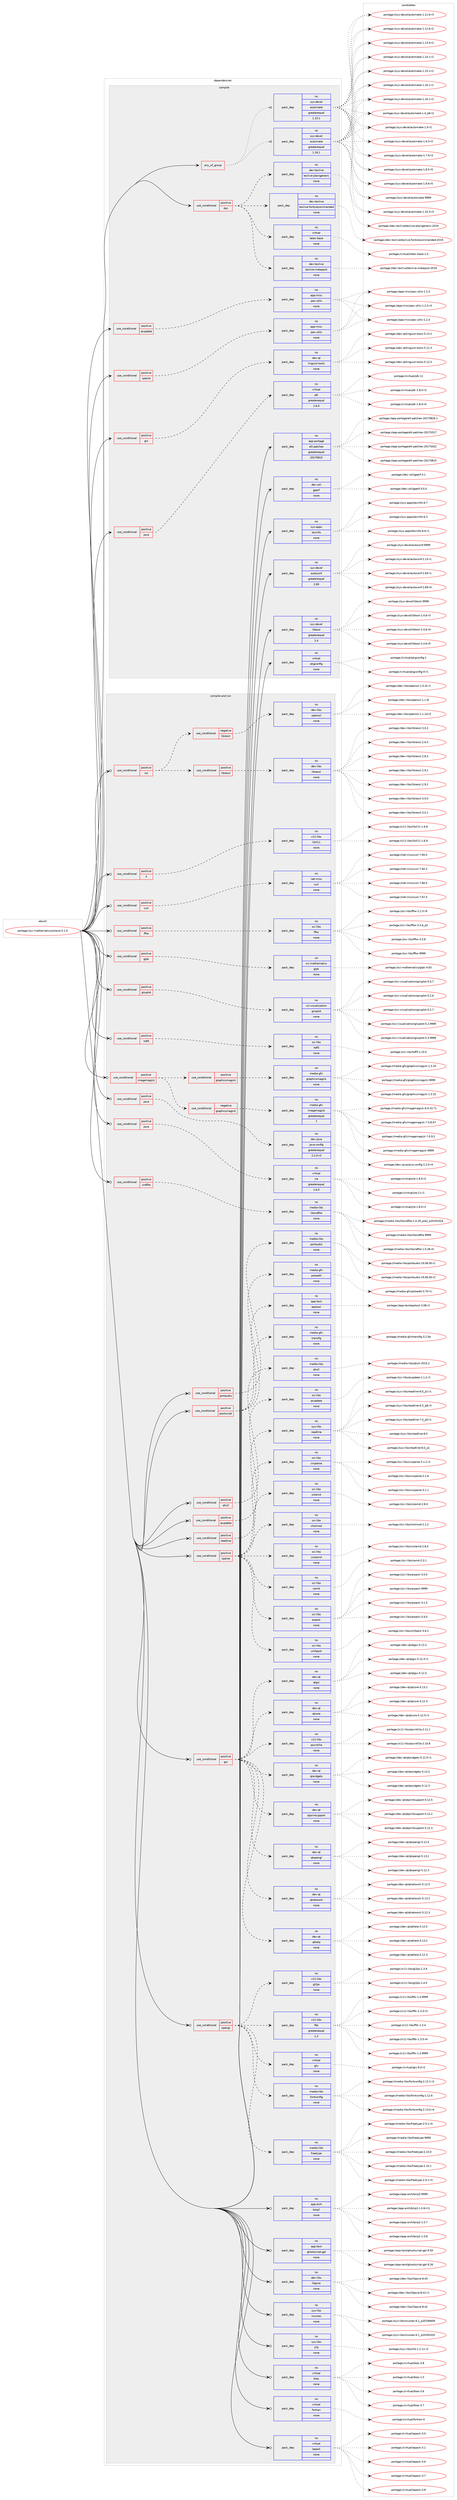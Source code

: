 digraph prolog {

# *************
# Graph options
# *************

newrank=true;
concentrate=true;
compound=true;
graph [rankdir=LR,fontname=Helvetica,fontsize=10,ranksep=1.5];#, ranksep=2.5, nodesep=0.2];
edge  [arrowhead=vee];
node  [fontname=Helvetica,fontsize=10];

# **********
# The ebuild
# **********

subgraph cluster_leftcol {
color=gray;
rank=same;
label=<<i>ebuild</i>>;
id [label="portage://sci-mathematics/octave-5.1.0", color=red, width=4, href="../sci-mathematics/octave-5.1.0.svg"];
}

# ****************
# The dependencies
# ****************

subgraph cluster_midcol {
color=gray;
label=<<i>dependencies</i>>;
subgraph cluster_compile {
fillcolor="#eeeeee";
style=filled;
label=<<i>compile</i>>;
subgraph any6512 {
dependency394939 [label=<<TABLE BORDER="0" CELLBORDER="1" CELLSPACING="0" CELLPADDING="4"><TR><TD CELLPADDING="10">any_of_group</TD></TR></TABLE>>, shape=none, color=red];subgraph pack290467 {
dependency394940 [label=<<TABLE BORDER="0" CELLBORDER="1" CELLSPACING="0" CELLPADDING="4" WIDTH="220"><TR><TD ROWSPAN="6" CELLPADDING="30">pack_dep</TD></TR><TR><TD WIDTH="110">no</TD></TR><TR><TD>sys-devel</TD></TR><TR><TD>automake</TD></TR><TR><TD>greaterequal</TD></TR><TR><TD>1.16.1</TD></TR></TABLE>>, shape=none, color=blue];
}
dependency394939:e -> dependency394940:w [weight=20,style="dotted",arrowhead="oinv"];
subgraph pack290468 {
dependency394941 [label=<<TABLE BORDER="0" CELLBORDER="1" CELLSPACING="0" CELLPADDING="4" WIDTH="220"><TR><TD ROWSPAN="6" CELLPADDING="30">pack_dep</TD></TR><TR><TD WIDTH="110">no</TD></TR><TR><TD>sys-devel</TD></TR><TR><TD>automake</TD></TR><TR><TD>greaterequal</TD></TR><TR><TD>1.15.1</TD></TR></TABLE>>, shape=none, color=blue];
}
dependency394939:e -> dependency394941:w [weight=20,style="dotted",arrowhead="oinv"];
}
id:e -> dependency394939:w [weight=20,style="solid",arrowhead="vee"];
subgraph cond97753 {
dependency394942 [label=<<TABLE BORDER="0" CELLBORDER="1" CELLSPACING="0" CELLPADDING="4"><TR><TD ROWSPAN="3" CELLPADDING="10">use_conditional</TD></TR><TR><TD>positive</TD></TR><TR><TD>doc</TD></TR></TABLE>>, shape=none, color=red];
subgraph pack290469 {
dependency394943 [label=<<TABLE BORDER="0" CELLBORDER="1" CELLSPACING="0" CELLPADDING="4" WIDTH="220"><TR><TD ROWSPAN="6" CELLPADDING="30">pack_dep</TD></TR><TR><TD WIDTH="110">no</TD></TR><TR><TD>dev-texlive</TD></TR><TR><TD>texlive-fontsrecommended</TD></TR><TR><TD>none</TD></TR><TR><TD></TD></TR></TABLE>>, shape=none, color=blue];
}
dependency394942:e -> dependency394943:w [weight=20,style="dashed",arrowhead="vee"];
subgraph pack290470 {
dependency394944 [label=<<TABLE BORDER="0" CELLBORDER="1" CELLSPACING="0" CELLPADDING="4" WIDTH="220"><TR><TD ROWSPAN="6" CELLPADDING="30">pack_dep</TD></TR><TR><TD WIDTH="110">no</TD></TR><TR><TD>dev-texlive</TD></TR><TR><TD>texlive-plaingeneric</TD></TR><TR><TD>none</TD></TR><TR><TD></TD></TR></TABLE>>, shape=none, color=blue];
}
dependency394942:e -> dependency394944:w [weight=20,style="dashed",arrowhead="vee"];
subgraph pack290471 {
dependency394945 [label=<<TABLE BORDER="0" CELLBORDER="1" CELLSPACING="0" CELLPADDING="4" WIDTH="220"><TR><TD ROWSPAN="6" CELLPADDING="30">pack_dep</TD></TR><TR><TD WIDTH="110">no</TD></TR><TR><TD>dev-texlive</TD></TR><TR><TD>texlive-metapost</TD></TR><TR><TD>none</TD></TR><TR><TD></TD></TR></TABLE>>, shape=none, color=blue];
}
dependency394942:e -> dependency394945:w [weight=20,style="dashed",arrowhead="vee"];
subgraph pack290472 {
dependency394946 [label=<<TABLE BORDER="0" CELLBORDER="1" CELLSPACING="0" CELLPADDING="4" WIDTH="220"><TR><TD ROWSPAN="6" CELLPADDING="30">pack_dep</TD></TR><TR><TD WIDTH="110">no</TD></TR><TR><TD>virtual</TD></TR><TR><TD>latex-base</TD></TR><TR><TD>none</TD></TR><TR><TD></TD></TR></TABLE>>, shape=none, color=blue];
}
dependency394942:e -> dependency394946:w [weight=20,style="dashed",arrowhead="vee"];
}
id:e -> dependency394942:w [weight=20,style="solid",arrowhead="vee"];
subgraph cond97754 {
dependency394947 [label=<<TABLE BORDER="0" CELLBORDER="1" CELLSPACING="0" CELLPADDING="4"><TR><TD ROWSPAN="3" CELLPADDING="10">use_conditional</TD></TR><TR><TD>positive</TD></TR><TR><TD>gui</TD></TR></TABLE>>, shape=none, color=red];
subgraph pack290473 {
dependency394948 [label=<<TABLE BORDER="0" CELLBORDER="1" CELLSPACING="0" CELLPADDING="4" WIDTH="220"><TR><TD ROWSPAN="6" CELLPADDING="30">pack_dep</TD></TR><TR><TD WIDTH="110">no</TD></TR><TR><TD>dev-qt</TD></TR><TR><TD>linguist-tools</TD></TR><TR><TD>none</TD></TR><TR><TD></TD></TR></TABLE>>, shape=none, color=blue];
}
dependency394947:e -> dependency394948:w [weight=20,style="dashed",arrowhead="vee"];
}
id:e -> dependency394947:w [weight=20,style="solid",arrowhead="vee"];
subgraph cond97755 {
dependency394949 [label=<<TABLE BORDER="0" CELLBORDER="1" CELLSPACING="0" CELLPADDING="4"><TR><TD ROWSPAN="3" CELLPADDING="10">use_conditional</TD></TR><TR><TD>positive</TD></TR><TR><TD>java</TD></TR></TABLE>>, shape=none, color=red];
subgraph pack290474 {
dependency394950 [label=<<TABLE BORDER="0" CELLBORDER="1" CELLSPACING="0" CELLPADDING="4" WIDTH="220"><TR><TD ROWSPAN="6" CELLPADDING="30">pack_dep</TD></TR><TR><TD WIDTH="110">no</TD></TR><TR><TD>virtual</TD></TR><TR><TD>jdk</TD></TR><TR><TD>greaterequal</TD></TR><TR><TD>1.6.0</TD></TR></TABLE>>, shape=none, color=blue];
}
dependency394949:e -> dependency394950:w [weight=20,style="dashed",arrowhead="vee"];
}
id:e -> dependency394949:w [weight=20,style="solid",arrowhead="vee"];
subgraph cond97756 {
dependency394951 [label=<<TABLE BORDER="0" CELLBORDER="1" CELLSPACING="0" CELLPADDING="4"><TR><TD ROWSPAN="3" CELLPADDING="10">use_conditional</TD></TR><TR><TD>positive</TD></TR><TR><TD>qrupdate</TD></TR></TABLE>>, shape=none, color=red];
subgraph pack290475 {
dependency394952 [label=<<TABLE BORDER="0" CELLBORDER="1" CELLSPACING="0" CELLPADDING="4" WIDTH="220"><TR><TD ROWSPAN="6" CELLPADDING="30">pack_dep</TD></TR><TR><TD WIDTH="110">no</TD></TR><TR><TD>app-misc</TD></TR><TR><TD>pax-utils</TD></TR><TR><TD>none</TD></TR><TR><TD></TD></TR></TABLE>>, shape=none, color=blue];
}
dependency394951:e -> dependency394952:w [weight=20,style="dashed",arrowhead="vee"];
}
id:e -> dependency394951:w [weight=20,style="solid",arrowhead="vee"];
subgraph cond97757 {
dependency394953 [label=<<TABLE BORDER="0" CELLBORDER="1" CELLSPACING="0" CELLPADDING="4"><TR><TD ROWSPAN="3" CELLPADDING="10">use_conditional</TD></TR><TR><TD>positive</TD></TR><TR><TD>sparse</TD></TR></TABLE>>, shape=none, color=red];
subgraph pack290476 {
dependency394954 [label=<<TABLE BORDER="0" CELLBORDER="1" CELLSPACING="0" CELLPADDING="4" WIDTH="220"><TR><TD ROWSPAN="6" CELLPADDING="30">pack_dep</TD></TR><TR><TD WIDTH="110">no</TD></TR><TR><TD>app-misc</TD></TR><TR><TD>pax-utils</TD></TR><TR><TD>none</TD></TR><TR><TD></TD></TR></TABLE>>, shape=none, color=blue];
}
dependency394953:e -> dependency394954:w [weight=20,style="dashed",arrowhead="vee"];
}
id:e -> dependency394953:w [weight=20,style="solid",arrowhead="vee"];
subgraph pack290477 {
dependency394955 [label=<<TABLE BORDER="0" CELLBORDER="1" CELLSPACING="0" CELLPADDING="4" WIDTH="220"><TR><TD ROWSPAN="6" CELLPADDING="30">pack_dep</TD></TR><TR><TD WIDTH="110">no</TD></TR><TR><TD>app-portage</TD></TR><TR><TD>elt-patches</TD></TR><TR><TD>greaterequal</TD></TR><TR><TD>20170815</TD></TR></TABLE>>, shape=none, color=blue];
}
id:e -> dependency394955:w [weight=20,style="solid",arrowhead="vee"];
subgraph pack290478 {
dependency394956 [label=<<TABLE BORDER="0" CELLBORDER="1" CELLSPACING="0" CELLPADDING="4" WIDTH="220"><TR><TD ROWSPAN="6" CELLPADDING="30">pack_dep</TD></TR><TR><TD WIDTH="110">no</TD></TR><TR><TD>dev-util</TD></TR><TR><TD>gperf</TD></TR><TR><TD>none</TD></TR><TR><TD></TD></TR></TABLE>>, shape=none, color=blue];
}
id:e -> dependency394956:w [weight=20,style="solid",arrowhead="vee"];
subgraph pack290479 {
dependency394957 [label=<<TABLE BORDER="0" CELLBORDER="1" CELLSPACING="0" CELLPADDING="4" WIDTH="220"><TR><TD ROWSPAN="6" CELLPADDING="30">pack_dep</TD></TR><TR><TD WIDTH="110">no</TD></TR><TR><TD>sys-apps</TD></TR><TR><TD>texinfo</TD></TR><TR><TD>none</TD></TR><TR><TD></TD></TR></TABLE>>, shape=none, color=blue];
}
id:e -> dependency394957:w [weight=20,style="solid",arrowhead="vee"];
subgraph pack290480 {
dependency394958 [label=<<TABLE BORDER="0" CELLBORDER="1" CELLSPACING="0" CELLPADDING="4" WIDTH="220"><TR><TD ROWSPAN="6" CELLPADDING="30">pack_dep</TD></TR><TR><TD WIDTH="110">no</TD></TR><TR><TD>sys-devel</TD></TR><TR><TD>autoconf</TD></TR><TR><TD>greaterequal</TD></TR><TR><TD>2.69</TD></TR></TABLE>>, shape=none, color=blue];
}
id:e -> dependency394958:w [weight=20,style="solid",arrowhead="vee"];
subgraph pack290481 {
dependency394959 [label=<<TABLE BORDER="0" CELLBORDER="1" CELLSPACING="0" CELLPADDING="4" WIDTH="220"><TR><TD ROWSPAN="6" CELLPADDING="30">pack_dep</TD></TR><TR><TD WIDTH="110">no</TD></TR><TR><TD>sys-devel</TD></TR><TR><TD>libtool</TD></TR><TR><TD>greaterequal</TD></TR><TR><TD>2.4</TD></TR></TABLE>>, shape=none, color=blue];
}
id:e -> dependency394959:w [weight=20,style="solid",arrowhead="vee"];
subgraph pack290482 {
dependency394960 [label=<<TABLE BORDER="0" CELLBORDER="1" CELLSPACING="0" CELLPADDING="4" WIDTH="220"><TR><TD ROWSPAN="6" CELLPADDING="30">pack_dep</TD></TR><TR><TD WIDTH="110">no</TD></TR><TR><TD>virtual</TD></TR><TR><TD>pkgconfig</TD></TR><TR><TD>none</TD></TR><TR><TD></TD></TR></TABLE>>, shape=none, color=blue];
}
id:e -> dependency394960:w [weight=20,style="solid",arrowhead="vee"];
}
subgraph cluster_compileandrun {
fillcolor="#eeeeee";
style=filled;
label=<<i>compile and run</i>>;
subgraph cond97758 {
dependency394961 [label=<<TABLE BORDER="0" CELLBORDER="1" CELLSPACING="0" CELLPADDING="4"><TR><TD ROWSPAN="3" CELLPADDING="10">use_conditional</TD></TR><TR><TD>positive</TD></TR><TR><TD>X</TD></TR></TABLE>>, shape=none, color=red];
subgraph pack290483 {
dependency394962 [label=<<TABLE BORDER="0" CELLBORDER="1" CELLSPACING="0" CELLPADDING="4" WIDTH="220"><TR><TD ROWSPAN="6" CELLPADDING="30">pack_dep</TD></TR><TR><TD WIDTH="110">no</TD></TR><TR><TD>x11-libs</TD></TR><TR><TD>libX11</TD></TR><TR><TD>none</TD></TR><TR><TD></TD></TR></TABLE>>, shape=none, color=blue];
}
dependency394961:e -> dependency394962:w [weight=20,style="dashed",arrowhead="vee"];
}
id:e -> dependency394961:w [weight=20,style="solid",arrowhead="odotvee"];
subgraph cond97759 {
dependency394963 [label=<<TABLE BORDER="0" CELLBORDER="1" CELLSPACING="0" CELLPADDING="4"><TR><TD ROWSPAN="3" CELLPADDING="10">use_conditional</TD></TR><TR><TD>positive</TD></TR><TR><TD>curl</TD></TR></TABLE>>, shape=none, color=red];
subgraph pack290484 {
dependency394964 [label=<<TABLE BORDER="0" CELLBORDER="1" CELLSPACING="0" CELLPADDING="4" WIDTH="220"><TR><TD ROWSPAN="6" CELLPADDING="30">pack_dep</TD></TR><TR><TD WIDTH="110">no</TD></TR><TR><TD>net-misc</TD></TR><TR><TD>curl</TD></TR><TR><TD>none</TD></TR><TR><TD></TD></TR></TABLE>>, shape=none, color=blue];
}
dependency394963:e -> dependency394964:w [weight=20,style="dashed",arrowhead="vee"];
}
id:e -> dependency394963:w [weight=20,style="solid",arrowhead="odotvee"];
subgraph cond97760 {
dependency394965 [label=<<TABLE BORDER="0" CELLBORDER="1" CELLSPACING="0" CELLPADDING="4"><TR><TD ROWSPAN="3" CELLPADDING="10">use_conditional</TD></TR><TR><TD>positive</TD></TR><TR><TD>fftw</TD></TR></TABLE>>, shape=none, color=red];
subgraph pack290485 {
dependency394966 [label=<<TABLE BORDER="0" CELLBORDER="1" CELLSPACING="0" CELLPADDING="4" WIDTH="220"><TR><TD ROWSPAN="6" CELLPADDING="30">pack_dep</TD></TR><TR><TD WIDTH="110">no</TD></TR><TR><TD>sci-libs</TD></TR><TR><TD>fftw</TD></TR><TR><TD>none</TD></TR><TR><TD></TD></TR></TABLE>>, shape=none, color=blue];
}
dependency394965:e -> dependency394966:w [weight=20,style="dashed",arrowhead="vee"];
}
id:e -> dependency394965:w [weight=20,style="solid",arrowhead="odotvee"];
subgraph cond97761 {
dependency394967 [label=<<TABLE BORDER="0" CELLBORDER="1" CELLSPACING="0" CELLPADDING="4"><TR><TD ROWSPAN="3" CELLPADDING="10">use_conditional</TD></TR><TR><TD>positive</TD></TR><TR><TD>glpk</TD></TR></TABLE>>, shape=none, color=red];
subgraph pack290486 {
dependency394968 [label=<<TABLE BORDER="0" CELLBORDER="1" CELLSPACING="0" CELLPADDING="4" WIDTH="220"><TR><TD ROWSPAN="6" CELLPADDING="30">pack_dep</TD></TR><TR><TD WIDTH="110">no</TD></TR><TR><TD>sci-mathematics</TD></TR><TR><TD>glpk</TD></TR><TR><TD>none</TD></TR><TR><TD></TD></TR></TABLE>>, shape=none, color=blue];
}
dependency394967:e -> dependency394968:w [weight=20,style="dashed",arrowhead="vee"];
}
id:e -> dependency394967:w [weight=20,style="solid",arrowhead="odotvee"];
subgraph cond97762 {
dependency394969 [label=<<TABLE BORDER="0" CELLBORDER="1" CELLSPACING="0" CELLPADDING="4"><TR><TD ROWSPAN="3" CELLPADDING="10">use_conditional</TD></TR><TR><TD>positive</TD></TR><TR><TD>gnuplot</TD></TR></TABLE>>, shape=none, color=red];
subgraph pack290487 {
dependency394970 [label=<<TABLE BORDER="0" CELLBORDER="1" CELLSPACING="0" CELLPADDING="4" WIDTH="220"><TR><TD ROWSPAN="6" CELLPADDING="30">pack_dep</TD></TR><TR><TD WIDTH="110">no</TD></TR><TR><TD>sci-visualization</TD></TR><TR><TD>gnuplot</TD></TR><TR><TD>none</TD></TR><TR><TD></TD></TR></TABLE>>, shape=none, color=blue];
}
dependency394969:e -> dependency394970:w [weight=20,style="dashed",arrowhead="vee"];
}
id:e -> dependency394969:w [weight=20,style="solid",arrowhead="odotvee"];
subgraph cond97763 {
dependency394971 [label=<<TABLE BORDER="0" CELLBORDER="1" CELLSPACING="0" CELLPADDING="4"><TR><TD ROWSPAN="3" CELLPADDING="10">use_conditional</TD></TR><TR><TD>positive</TD></TR><TR><TD>gui</TD></TR></TABLE>>, shape=none, color=red];
subgraph pack290488 {
dependency394972 [label=<<TABLE BORDER="0" CELLBORDER="1" CELLSPACING="0" CELLPADDING="4" WIDTH="220"><TR><TD ROWSPAN="6" CELLPADDING="30">pack_dep</TD></TR><TR><TD WIDTH="110">no</TD></TR><TR><TD>dev-qt</TD></TR><TR><TD>qtcore</TD></TR><TR><TD>none</TD></TR><TR><TD></TD></TR></TABLE>>, shape=none, color=blue];
}
dependency394971:e -> dependency394972:w [weight=20,style="dashed",arrowhead="vee"];
subgraph pack290489 {
dependency394973 [label=<<TABLE BORDER="0" CELLBORDER="1" CELLSPACING="0" CELLPADDING="4" WIDTH="220"><TR><TD ROWSPAN="6" CELLPADDING="30">pack_dep</TD></TR><TR><TD WIDTH="110">no</TD></TR><TR><TD>dev-qt</TD></TR><TR><TD>qtgui</TD></TR><TR><TD>none</TD></TR><TR><TD></TD></TR></TABLE>>, shape=none, color=blue];
}
dependency394971:e -> dependency394973:w [weight=20,style="dashed",arrowhead="vee"];
subgraph pack290490 {
dependency394974 [label=<<TABLE BORDER="0" CELLBORDER="1" CELLSPACING="0" CELLPADDING="4" WIDTH="220"><TR><TD ROWSPAN="6" CELLPADDING="30">pack_dep</TD></TR><TR><TD WIDTH="110">no</TD></TR><TR><TD>dev-qt</TD></TR><TR><TD>qthelp</TD></TR><TR><TD>none</TD></TR><TR><TD></TD></TR></TABLE>>, shape=none, color=blue];
}
dependency394971:e -> dependency394974:w [weight=20,style="dashed",arrowhead="vee"];
subgraph pack290491 {
dependency394975 [label=<<TABLE BORDER="0" CELLBORDER="1" CELLSPACING="0" CELLPADDING="4" WIDTH="220"><TR><TD ROWSPAN="6" CELLPADDING="30">pack_dep</TD></TR><TR><TD WIDTH="110">no</TD></TR><TR><TD>dev-qt</TD></TR><TR><TD>qtnetwork</TD></TR><TR><TD>none</TD></TR><TR><TD></TD></TR></TABLE>>, shape=none, color=blue];
}
dependency394971:e -> dependency394975:w [weight=20,style="dashed",arrowhead="vee"];
subgraph pack290492 {
dependency394976 [label=<<TABLE BORDER="0" CELLBORDER="1" CELLSPACING="0" CELLPADDING="4" WIDTH="220"><TR><TD ROWSPAN="6" CELLPADDING="30">pack_dep</TD></TR><TR><TD WIDTH="110">no</TD></TR><TR><TD>dev-qt</TD></TR><TR><TD>qtopengl</TD></TR><TR><TD>none</TD></TR><TR><TD></TD></TR></TABLE>>, shape=none, color=blue];
}
dependency394971:e -> dependency394976:w [weight=20,style="dashed",arrowhead="vee"];
subgraph pack290493 {
dependency394977 [label=<<TABLE BORDER="0" CELLBORDER="1" CELLSPACING="0" CELLPADDING="4" WIDTH="220"><TR><TD ROWSPAN="6" CELLPADDING="30">pack_dep</TD></TR><TR><TD WIDTH="110">no</TD></TR><TR><TD>dev-qt</TD></TR><TR><TD>qtprintsupport</TD></TR><TR><TD>none</TD></TR><TR><TD></TD></TR></TABLE>>, shape=none, color=blue];
}
dependency394971:e -> dependency394977:w [weight=20,style="dashed",arrowhead="vee"];
subgraph pack290494 {
dependency394978 [label=<<TABLE BORDER="0" CELLBORDER="1" CELLSPACING="0" CELLPADDING="4" WIDTH="220"><TR><TD ROWSPAN="6" CELLPADDING="30">pack_dep</TD></TR><TR><TD WIDTH="110">no</TD></TR><TR><TD>dev-qt</TD></TR><TR><TD>qtwidgets</TD></TR><TR><TD>none</TD></TR><TR><TD></TD></TR></TABLE>>, shape=none, color=blue];
}
dependency394971:e -> dependency394978:w [weight=20,style="dashed",arrowhead="vee"];
subgraph pack290495 {
dependency394979 [label=<<TABLE BORDER="0" CELLBORDER="1" CELLSPACING="0" CELLPADDING="4" WIDTH="220"><TR><TD ROWSPAN="6" CELLPADDING="30">pack_dep</TD></TR><TR><TD WIDTH="110">no</TD></TR><TR><TD>x11-libs</TD></TR><TR><TD>qscintilla</TD></TR><TR><TD>none</TD></TR><TR><TD></TD></TR></TABLE>>, shape=none, color=blue];
}
dependency394971:e -> dependency394979:w [weight=20,style="dashed",arrowhead="vee"];
}
id:e -> dependency394971:w [weight=20,style="solid",arrowhead="odotvee"];
subgraph cond97764 {
dependency394980 [label=<<TABLE BORDER="0" CELLBORDER="1" CELLSPACING="0" CELLPADDING="4"><TR><TD ROWSPAN="3" CELLPADDING="10">use_conditional</TD></TR><TR><TD>positive</TD></TR><TR><TD>hdf5</TD></TR></TABLE>>, shape=none, color=red];
subgraph pack290496 {
dependency394981 [label=<<TABLE BORDER="0" CELLBORDER="1" CELLSPACING="0" CELLPADDING="4" WIDTH="220"><TR><TD ROWSPAN="6" CELLPADDING="30">pack_dep</TD></TR><TR><TD WIDTH="110">no</TD></TR><TR><TD>sci-libs</TD></TR><TR><TD>hdf5</TD></TR><TR><TD>none</TD></TR><TR><TD></TD></TR></TABLE>>, shape=none, color=blue];
}
dependency394980:e -> dependency394981:w [weight=20,style="dashed",arrowhead="vee"];
}
id:e -> dependency394980:w [weight=20,style="solid",arrowhead="odotvee"];
subgraph cond97765 {
dependency394982 [label=<<TABLE BORDER="0" CELLBORDER="1" CELLSPACING="0" CELLPADDING="4"><TR><TD ROWSPAN="3" CELLPADDING="10">use_conditional</TD></TR><TR><TD>positive</TD></TR><TR><TD>imagemagick</TD></TR></TABLE>>, shape=none, color=red];
subgraph cond97766 {
dependency394983 [label=<<TABLE BORDER="0" CELLBORDER="1" CELLSPACING="0" CELLPADDING="4"><TR><TD ROWSPAN="3" CELLPADDING="10">use_conditional</TD></TR><TR><TD>negative</TD></TR><TR><TD>graphicsmagick</TD></TR></TABLE>>, shape=none, color=red];
subgraph pack290497 {
dependency394984 [label=<<TABLE BORDER="0" CELLBORDER="1" CELLSPACING="0" CELLPADDING="4" WIDTH="220"><TR><TD ROWSPAN="6" CELLPADDING="30">pack_dep</TD></TR><TR><TD WIDTH="110">no</TD></TR><TR><TD>media-gfx</TD></TR><TR><TD>imagemagick</TD></TR><TR><TD>greaterequal</TD></TR><TR><TD>7</TD></TR></TABLE>>, shape=none, color=blue];
}
dependency394983:e -> dependency394984:w [weight=20,style="dashed",arrowhead="vee"];
}
dependency394982:e -> dependency394983:w [weight=20,style="dashed",arrowhead="vee"];
subgraph cond97767 {
dependency394985 [label=<<TABLE BORDER="0" CELLBORDER="1" CELLSPACING="0" CELLPADDING="4"><TR><TD ROWSPAN="3" CELLPADDING="10">use_conditional</TD></TR><TR><TD>positive</TD></TR><TR><TD>graphicsmagick</TD></TR></TABLE>>, shape=none, color=red];
subgraph pack290498 {
dependency394986 [label=<<TABLE BORDER="0" CELLBORDER="1" CELLSPACING="0" CELLPADDING="4" WIDTH="220"><TR><TD ROWSPAN="6" CELLPADDING="30">pack_dep</TD></TR><TR><TD WIDTH="110">no</TD></TR><TR><TD>media-gfx</TD></TR><TR><TD>graphicsmagick</TD></TR><TR><TD>none</TD></TR><TR><TD></TD></TR></TABLE>>, shape=none, color=blue];
}
dependency394985:e -> dependency394986:w [weight=20,style="dashed",arrowhead="vee"];
}
dependency394982:e -> dependency394985:w [weight=20,style="dashed",arrowhead="vee"];
}
id:e -> dependency394982:w [weight=20,style="solid",arrowhead="odotvee"];
subgraph cond97768 {
dependency394987 [label=<<TABLE BORDER="0" CELLBORDER="1" CELLSPACING="0" CELLPADDING="4"><TR><TD ROWSPAN="3" CELLPADDING="10">use_conditional</TD></TR><TR><TD>positive</TD></TR><TR><TD>java</TD></TR></TABLE>>, shape=none, color=red];
subgraph pack290499 {
dependency394988 [label=<<TABLE BORDER="0" CELLBORDER="1" CELLSPACING="0" CELLPADDING="4" WIDTH="220"><TR><TD ROWSPAN="6" CELLPADDING="30">pack_dep</TD></TR><TR><TD WIDTH="110">no</TD></TR><TR><TD>dev-java</TD></TR><TR><TD>java-config</TD></TR><TR><TD>greaterequal</TD></TR><TR><TD>2.2.0-r3</TD></TR></TABLE>>, shape=none, color=blue];
}
dependency394987:e -> dependency394988:w [weight=20,style="dashed",arrowhead="vee"];
}
id:e -> dependency394987:w [weight=20,style="solid",arrowhead="odotvee"];
subgraph cond97769 {
dependency394989 [label=<<TABLE BORDER="0" CELLBORDER="1" CELLSPACING="0" CELLPADDING="4"><TR><TD ROWSPAN="3" CELLPADDING="10">use_conditional</TD></TR><TR><TD>positive</TD></TR><TR><TD>java</TD></TR></TABLE>>, shape=none, color=red];
subgraph pack290500 {
dependency394990 [label=<<TABLE BORDER="0" CELLBORDER="1" CELLSPACING="0" CELLPADDING="4" WIDTH="220"><TR><TD ROWSPAN="6" CELLPADDING="30">pack_dep</TD></TR><TR><TD WIDTH="110">no</TD></TR><TR><TD>virtual</TD></TR><TR><TD>jre</TD></TR><TR><TD>greaterequal</TD></TR><TR><TD>1.6.0</TD></TR></TABLE>>, shape=none, color=blue];
}
dependency394989:e -> dependency394990:w [weight=20,style="dashed",arrowhead="vee"];
}
id:e -> dependency394989:w [weight=20,style="solid",arrowhead="odotvee"];
subgraph cond97770 {
dependency394991 [label=<<TABLE BORDER="0" CELLBORDER="1" CELLSPACING="0" CELLPADDING="4"><TR><TD ROWSPAN="3" CELLPADDING="10">use_conditional</TD></TR><TR><TD>positive</TD></TR><TR><TD>opengl</TD></TR></TABLE>>, shape=none, color=red];
subgraph pack290501 {
dependency394992 [label=<<TABLE BORDER="0" CELLBORDER="1" CELLSPACING="0" CELLPADDING="4" WIDTH="220"><TR><TD ROWSPAN="6" CELLPADDING="30">pack_dep</TD></TR><TR><TD WIDTH="110">no</TD></TR><TR><TD>media-libs</TD></TR><TR><TD>freetype</TD></TR><TR><TD>none</TD></TR><TR><TD></TD></TR></TABLE>>, shape=none, color=blue];
}
dependency394991:e -> dependency394992:w [weight=20,style="dashed",arrowhead="vee"];
subgraph pack290502 {
dependency394993 [label=<<TABLE BORDER="0" CELLBORDER="1" CELLSPACING="0" CELLPADDING="4" WIDTH="220"><TR><TD ROWSPAN="6" CELLPADDING="30">pack_dep</TD></TR><TR><TD WIDTH="110">no</TD></TR><TR><TD>media-libs</TD></TR><TR><TD>fontconfig</TD></TR><TR><TD>none</TD></TR><TR><TD></TD></TR></TABLE>>, shape=none, color=blue];
}
dependency394991:e -> dependency394993:w [weight=20,style="dashed",arrowhead="vee"];
subgraph pack290503 {
dependency394994 [label=<<TABLE BORDER="0" CELLBORDER="1" CELLSPACING="0" CELLPADDING="4" WIDTH="220"><TR><TD ROWSPAN="6" CELLPADDING="30">pack_dep</TD></TR><TR><TD WIDTH="110">no</TD></TR><TR><TD>virtual</TD></TR><TR><TD>glu</TD></TR><TR><TD>none</TD></TR><TR><TD></TD></TR></TABLE>>, shape=none, color=blue];
}
dependency394991:e -> dependency394994:w [weight=20,style="dashed",arrowhead="vee"];
subgraph pack290504 {
dependency394995 [label=<<TABLE BORDER="0" CELLBORDER="1" CELLSPACING="0" CELLPADDING="4" WIDTH="220"><TR><TD ROWSPAN="6" CELLPADDING="30">pack_dep</TD></TR><TR><TD WIDTH="110">no</TD></TR><TR><TD>x11-libs</TD></TR><TR><TD>fltk</TD></TR><TR><TD>greaterequal</TD></TR><TR><TD>1.3</TD></TR></TABLE>>, shape=none, color=blue];
}
dependency394991:e -> dependency394995:w [weight=20,style="dashed",arrowhead="vee"];
subgraph pack290505 {
dependency394996 [label=<<TABLE BORDER="0" CELLBORDER="1" CELLSPACING="0" CELLPADDING="4" WIDTH="220"><TR><TD ROWSPAN="6" CELLPADDING="30">pack_dep</TD></TR><TR><TD WIDTH="110">no</TD></TR><TR><TD>x11-libs</TD></TR><TR><TD>gl2ps</TD></TR><TR><TD>none</TD></TR><TR><TD></TD></TR></TABLE>>, shape=none, color=blue];
}
dependency394991:e -> dependency394996:w [weight=20,style="dashed",arrowhead="vee"];
}
id:e -> dependency394991:w [weight=20,style="solid",arrowhead="odotvee"];
subgraph cond97771 {
dependency394997 [label=<<TABLE BORDER="0" CELLBORDER="1" CELLSPACING="0" CELLPADDING="4"><TR><TD ROWSPAN="3" CELLPADDING="10">use_conditional</TD></TR><TR><TD>positive</TD></TR><TR><TD>portaudio</TD></TR></TABLE>>, shape=none, color=red];
subgraph pack290506 {
dependency394998 [label=<<TABLE BORDER="0" CELLBORDER="1" CELLSPACING="0" CELLPADDING="4" WIDTH="220"><TR><TD ROWSPAN="6" CELLPADDING="30">pack_dep</TD></TR><TR><TD WIDTH="110">no</TD></TR><TR><TD>media-libs</TD></TR><TR><TD>portaudio</TD></TR><TR><TD>none</TD></TR><TR><TD></TD></TR></TABLE>>, shape=none, color=blue];
}
dependency394997:e -> dependency394998:w [weight=20,style="dashed",arrowhead="vee"];
}
id:e -> dependency394997:w [weight=20,style="solid",arrowhead="odotvee"];
subgraph cond97772 {
dependency394999 [label=<<TABLE BORDER="0" CELLBORDER="1" CELLSPACING="0" CELLPADDING="4"><TR><TD ROWSPAN="3" CELLPADDING="10">use_conditional</TD></TR><TR><TD>positive</TD></TR><TR><TD>postscript</TD></TR></TABLE>>, shape=none, color=red];
subgraph pack290507 {
dependency395000 [label=<<TABLE BORDER="0" CELLBORDER="1" CELLSPACING="0" CELLPADDING="4" WIDTH="220"><TR><TD ROWSPAN="6" CELLPADDING="30">pack_dep</TD></TR><TR><TD WIDTH="110">no</TD></TR><TR><TD>app-text</TD></TR><TR><TD>epstool</TD></TR><TR><TD>none</TD></TR><TR><TD></TD></TR></TABLE>>, shape=none, color=blue];
}
dependency394999:e -> dependency395000:w [weight=20,style="dashed",arrowhead="vee"];
subgraph pack290508 {
dependency395001 [label=<<TABLE BORDER="0" CELLBORDER="1" CELLSPACING="0" CELLPADDING="4" WIDTH="220"><TR><TD ROWSPAN="6" CELLPADDING="30">pack_dep</TD></TR><TR><TD WIDTH="110">no</TD></TR><TR><TD>media-gfx</TD></TR><TR><TD>pstoedit</TD></TR><TR><TD>none</TD></TR><TR><TD></TD></TR></TABLE>>, shape=none, color=blue];
}
dependency394999:e -> dependency395001:w [weight=20,style="dashed",arrowhead="vee"];
subgraph pack290509 {
dependency395002 [label=<<TABLE BORDER="0" CELLBORDER="1" CELLSPACING="0" CELLPADDING="4" WIDTH="220"><TR><TD ROWSPAN="6" CELLPADDING="30">pack_dep</TD></TR><TR><TD WIDTH="110">no</TD></TR><TR><TD>media-gfx</TD></TR><TR><TD>transfig</TD></TR><TR><TD>none</TD></TR><TR><TD></TD></TR></TABLE>>, shape=none, color=blue];
}
dependency394999:e -> dependency395002:w [weight=20,style="dashed",arrowhead="vee"];
}
id:e -> dependency394999:w [weight=20,style="solid",arrowhead="odotvee"];
subgraph cond97773 {
dependency395003 [label=<<TABLE BORDER="0" CELLBORDER="1" CELLSPACING="0" CELLPADDING="4"><TR><TD ROWSPAN="3" CELLPADDING="10">use_conditional</TD></TR><TR><TD>positive</TD></TR><TR><TD>qhull</TD></TR></TABLE>>, shape=none, color=red];
subgraph pack290510 {
dependency395004 [label=<<TABLE BORDER="0" CELLBORDER="1" CELLSPACING="0" CELLPADDING="4" WIDTH="220"><TR><TD ROWSPAN="6" CELLPADDING="30">pack_dep</TD></TR><TR><TD WIDTH="110">no</TD></TR><TR><TD>media-libs</TD></TR><TR><TD>qhull</TD></TR><TR><TD>none</TD></TR><TR><TD></TD></TR></TABLE>>, shape=none, color=blue];
}
dependency395003:e -> dependency395004:w [weight=20,style="dashed",arrowhead="vee"];
}
id:e -> dependency395003:w [weight=20,style="solid",arrowhead="odotvee"];
subgraph cond97774 {
dependency395005 [label=<<TABLE BORDER="0" CELLBORDER="1" CELLSPACING="0" CELLPADDING="4"><TR><TD ROWSPAN="3" CELLPADDING="10">use_conditional</TD></TR><TR><TD>positive</TD></TR><TR><TD>qrupdate</TD></TR></TABLE>>, shape=none, color=red];
subgraph pack290511 {
dependency395006 [label=<<TABLE BORDER="0" CELLBORDER="1" CELLSPACING="0" CELLPADDING="4" WIDTH="220"><TR><TD ROWSPAN="6" CELLPADDING="30">pack_dep</TD></TR><TR><TD WIDTH="110">no</TD></TR><TR><TD>sci-libs</TD></TR><TR><TD>qrupdate</TD></TR><TR><TD>none</TD></TR><TR><TD></TD></TR></TABLE>>, shape=none, color=blue];
}
dependency395005:e -> dependency395006:w [weight=20,style="dashed",arrowhead="vee"];
}
id:e -> dependency395005:w [weight=20,style="solid",arrowhead="odotvee"];
subgraph cond97775 {
dependency395007 [label=<<TABLE BORDER="0" CELLBORDER="1" CELLSPACING="0" CELLPADDING="4"><TR><TD ROWSPAN="3" CELLPADDING="10">use_conditional</TD></TR><TR><TD>positive</TD></TR><TR><TD>readline</TD></TR></TABLE>>, shape=none, color=red];
subgraph pack290512 {
dependency395008 [label=<<TABLE BORDER="0" CELLBORDER="1" CELLSPACING="0" CELLPADDING="4" WIDTH="220"><TR><TD ROWSPAN="6" CELLPADDING="30">pack_dep</TD></TR><TR><TD WIDTH="110">no</TD></TR><TR><TD>sys-libs</TD></TR><TR><TD>readline</TD></TR><TR><TD>none</TD></TR><TR><TD></TD></TR></TABLE>>, shape=none, color=blue];
}
dependency395007:e -> dependency395008:w [weight=20,style="dashed",arrowhead="vee"];
}
id:e -> dependency395007:w [weight=20,style="solid",arrowhead="odotvee"];
subgraph cond97776 {
dependency395009 [label=<<TABLE BORDER="0" CELLBORDER="1" CELLSPACING="0" CELLPADDING="4"><TR><TD ROWSPAN="3" CELLPADDING="10">use_conditional</TD></TR><TR><TD>positive</TD></TR><TR><TD>sndfile</TD></TR></TABLE>>, shape=none, color=red];
subgraph pack290513 {
dependency395010 [label=<<TABLE BORDER="0" CELLBORDER="1" CELLSPACING="0" CELLPADDING="4" WIDTH="220"><TR><TD ROWSPAN="6" CELLPADDING="30">pack_dep</TD></TR><TR><TD WIDTH="110">no</TD></TR><TR><TD>media-libs</TD></TR><TR><TD>libsndfile</TD></TR><TR><TD>none</TD></TR><TR><TD></TD></TR></TABLE>>, shape=none, color=blue];
}
dependency395009:e -> dependency395010:w [weight=20,style="dashed",arrowhead="vee"];
}
id:e -> dependency395009:w [weight=20,style="solid",arrowhead="odotvee"];
subgraph cond97777 {
dependency395011 [label=<<TABLE BORDER="0" CELLBORDER="1" CELLSPACING="0" CELLPADDING="4"><TR><TD ROWSPAN="3" CELLPADDING="10">use_conditional</TD></TR><TR><TD>positive</TD></TR><TR><TD>sparse</TD></TR></TABLE>>, shape=none, color=red];
subgraph pack290514 {
dependency395012 [label=<<TABLE BORDER="0" CELLBORDER="1" CELLSPACING="0" CELLPADDING="4" WIDTH="220"><TR><TD ROWSPAN="6" CELLPADDING="30">pack_dep</TD></TR><TR><TD WIDTH="110">no</TD></TR><TR><TD>sci-libs</TD></TR><TR><TD>arpack</TD></TR><TR><TD>none</TD></TR><TR><TD></TD></TR></TABLE>>, shape=none, color=blue];
}
dependency395011:e -> dependency395012:w [weight=20,style="dashed",arrowhead="vee"];
subgraph pack290515 {
dependency395013 [label=<<TABLE BORDER="0" CELLBORDER="1" CELLSPACING="0" CELLPADDING="4" WIDTH="220"><TR><TD ROWSPAN="6" CELLPADDING="30">pack_dep</TD></TR><TR><TD WIDTH="110">no</TD></TR><TR><TD>sci-libs</TD></TR><TR><TD>camd</TD></TR><TR><TD>none</TD></TR><TR><TD></TD></TR></TABLE>>, shape=none, color=blue];
}
dependency395011:e -> dependency395013:w [weight=20,style="dashed",arrowhead="vee"];
subgraph pack290516 {
dependency395014 [label=<<TABLE BORDER="0" CELLBORDER="1" CELLSPACING="0" CELLPADDING="4" WIDTH="220"><TR><TD ROWSPAN="6" CELLPADDING="30">pack_dep</TD></TR><TR><TD WIDTH="110">no</TD></TR><TR><TD>sci-libs</TD></TR><TR><TD>ccolamd</TD></TR><TR><TD>none</TD></TR><TR><TD></TD></TR></TABLE>>, shape=none, color=blue];
}
dependency395011:e -> dependency395014:w [weight=20,style="dashed",arrowhead="vee"];
subgraph pack290517 {
dependency395015 [label=<<TABLE BORDER="0" CELLBORDER="1" CELLSPACING="0" CELLPADDING="4" WIDTH="220"><TR><TD ROWSPAN="6" CELLPADDING="30">pack_dep</TD></TR><TR><TD WIDTH="110">no</TD></TR><TR><TD>sci-libs</TD></TR><TR><TD>cholmod</TD></TR><TR><TD>none</TD></TR><TR><TD></TD></TR></TABLE>>, shape=none, color=blue];
}
dependency395011:e -> dependency395015:w [weight=20,style="dashed",arrowhead="vee"];
subgraph pack290518 {
dependency395016 [label=<<TABLE BORDER="0" CELLBORDER="1" CELLSPACING="0" CELLPADDING="4" WIDTH="220"><TR><TD ROWSPAN="6" CELLPADDING="30">pack_dep</TD></TR><TR><TD WIDTH="110">no</TD></TR><TR><TD>sci-libs</TD></TR><TR><TD>colamd</TD></TR><TR><TD>none</TD></TR><TR><TD></TD></TR></TABLE>>, shape=none, color=blue];
}
dependency395011:e -> dependency395016:w [weight=20,style="dashed",arrowhead="vee"];
subgraph pack290519 {
dependency395017 [label=<<TABLE BORDER="0" CELLBORDER="1" CELLSPACING="0" CELLPADDING="4" WIDTH="220"><TR><TD ROWSPAN="6" CELLPADDING="30">pack_dep</TD></TR><TR><TD WIDTH="110">no</TD></TR><TR><TD>sci-libs</TD></TR><TR><TD>cxsparse</TD></TR><TR><TD>none</TD></TR><TR><TD></TD></TR></TABLE>>, shape=none, color=blue];
}
dependency395011:e -> dependency395017:w [weight=20,style="dashed",arrowhead="vee"];
subgraph pack290520 {
dependency395018 [label=<<TABLE BORDER="0" CELLBORDER="1" CELLSPACING="0" CELLPADDING="4" WIDTH="220"><TR><TD ROWSPAN="6" CELLPADDING="30">pack_dep</TD></TR><TR><TD WIDTH="110">no</TD></TR><TR><TD>sci-libs</TD></TR><TR><TD>umfpack</TD></TR><TR><TD>none</TD></TR><TR><TD></TD></TR></TABLE>>, shape=none, color=blue];
}
dependency395011:e -> dependency395018:w [weight=20,style="dashed",arrowhead="vee"];
}
id:e -> dependency395011:w [weight=20,style="solid",arrowhead="odotvee"];
subgraph cond97778 {
dependency395019 [label=<<TABLE BORDER="0" CELLBORDER="1" CELLSPACING="0" CELLPADDING="4"><TR><TD ROWSPAN="3" CELLPADDING="10">use_conditional</TD></TR><TR><TD>positive</TD></TR><TR><TD>ssl</TD></TR></TABLE>>, shape=none, color=red];
subgraph cond97779 {
dependency395020 [label=<<TABLE BORDER="0" CELLBORDER="1" CELLSPACING="0" CELLPADDING="4"><TR><TD ROWSPAN="3" CELLPADDING="10">use_conditional</TD></TR><TR><TD>negative</TD></TR><TR><TD>libressl</TD></TR></TABLE>>, shape=none, color=red];
subgraph pack290521 {
dependency395021 [label=<<TABLE BORDER="0" CELLBORDER="1" CELLSPACING="0" CELLPADDING="4" WIDTH="220"><TR><TD ROWSPAN="6" CELLPADDING="30">pack_dep</TD></TR><TR><TD WIDTH="110">no</TD></TR><TR><TD>dev-libs</TD></TR><TR><TD>openssl</TD></TR><TR><TD>none</TD></TR><TR><TD></TD></TR></TABLE>>, shape=none, color=blue];
}
dependency395020:e -> dependency395021:w [weight=20,style="dashed",arrowhead="vee"];
}
dependency395019:e -> dependency395020:w [weight=20,style="dashed",arrowhead="vee"];
subgraph cond97780 {
dependency395022 [label=<<TABLE BORDER="0" CELLBORDER="1" CELLSPACING="0" CELLPADDING="4"><TR><TD ROWSPAN="3" CELLPADDING="10">use_conditional</TD></TR><TR><TD>positive</TD></TR><TR><TD>libressl</TD></TR></TABLE>>, shape=none, color=red];
subgraph pack290522 {
dependency395023 [label=<<TABLE BORDER="0" CELLBORDER="1" CELLSPACING="0" CELLPADDING="4" WIDTH="220"><TR><TD ROWSPAN="6" CELLPADDING="30">pack_dep</TD></TR><TR><TD WIDTH="110">no</TD></TR><TR><TD>dev-libs</TD></TR><TR><TD>libressl</TD></TR><TR><TD>none</TD></TR><TR><TD></TD></TR></TABLE>>, shape=none, color=blue];
}
dependency395022:e -> dependency395023:w [weight=20,style="dashed",arrowhead="vee"];
}
dependency395019:e -> dependency395022:w [weight=20,style="dashed",arrowhead="vee"];
}
id:e -> dependency395019:w [weight=20,style="solid",arrowhead="odotvee"];
subgraph pack290523 {
dependency395024 [label=<<TABLE BORDER="0" CELLBORDER="1" CELLSPACING="0" CELLPADDING="4" WIDTH="220"><TR><TD ROWSPAN="6" CELLPADDING="30">pack_dep</TD></TR><TR><TD WIDTH="110">no</TD></TR><TR><TD>app-arch</TD></TR><TR><TD>bzip2</TD></TR><TR><TD>none</TD></TR><TR><TD></TD></TR></TABLE>>, shape=none, color=blue];
}
id:e -> dependency395024:w [weight=20,style="solid",arrowhead="odotvee"];
subgraph pack290524 {
dependency395025 [label=<<TABLE BORDER="0" CELLBORDER="1" CELLSPACING="0" CELLPADDING="4" WIDTH="220"><TR><TD ROWSPAN="6" CELLPADDING="30">pack_dep</TD></TR><TR><TD WIDTH="110">no</TD></TR><TR><TD>app-text</TD></TR><TR><TD>ghostscript-gpl</TD></TR><TR><TD>none</TD></TR><TR><TD></TD></TR></TABLE>>, shape=none, color=blue];
}
id:e -> dependency395025:w [weight=20,style="solid",arrowhead="odotvee"];
subgraph pack290525 {
dependency395026 [label=<<TABLE BORDER="0" CELLBORDER="1" CELLSPACING="0" CELLPADDING="4" WIDTH="220"><TR><TD ROWSPAN="6" CELLPADDING="30">pack_dep</TD></TR><TR><TD WIDTH="110">no</TD></TR><TR><TD>dev-libs</TD></TR><TR><TD>libpcre</TD></TR><TR><TD>none</TD></TR><TR><TD></TD></TR></TABLE>>, shape=none, color=blue];
}
id:e -> dependency395026:w [weight=20,style="solid",arrowhead="odotvee"];
subgraph pack290526 {
dependency395027 [label=<<TABLE BORDER="0" CELLBORDER="1" CELLSPACING="0" CELLPADDING="4" WIDTH="220"><TR><TD ROWSPAN="6" CELLPADDING="30">pack_dep</TD></TR><TR><TD WIDTH="110">no</TD></TR><TR><TD>sys-libs</TD></TR><TR><TD>ncurses</TD></TR><TR><TD>none</TD></TR><TR><TD></TD></TR></TABLE>>, shape=none, color=blue];
}
id:e -> dependency395027:w [weight=20,style="solid",arrowhead="odotvee"];
subgraph pack290527 {
dependency395028 [label=<<TABLE BORDER="0" CELLBORDER="1" CELLSPACING="0" CELLPADDING="4" WIDTH="220"><TR><TD ROWSPAN="6" CELLPADDING="30">pack_dep</TD></TR><TR><TD WIDTH="110">no</TD></TR><TR><TD>sys-libs</TD></TR><TR><TD>zlib</TD></TR><TR><TD>none</TD></TR><TR><TD></TD></TR></TABLE>>, shape=none, color=blue];
}
id:e -> dependency395028:w [weight=20,style="solid",arrowhead="odotvee"];
subgraph pack290528 {
dependency395029 [label=<<TABLE BORDER="0" CELLBORDER="1" CELLSPACING="0" CELLPADDING="4" WIDTH="220"><TR><TD ROWSPAN="6" CELLPADDING="30">pack_dep</TD></TR><TR><TD WIDTH="110">no</TD></TR><TR><TD>virtual</TD></TR><TR><TD>blas</TD></TR><TR><TD>none</TD></TR><TR><TD></TD></TR></TABLE>>, shape=none, color=blue];
}
id:e -> dependency395029:w [weight=20,style="solid",arrowhead="odotvee"];
subgraph pack290529 {
dependency395030 [label=<<TABLE BORDER="0" CELLBORDER="1" CELLSPACING="0" CELLPADDING="4" WIDTH="220"><TR><TD ROWSPAN="6" CELLPADDING="30">pack_dep</TD></TR><TR><TD WIDTH="110">no</TD></TR><TR><TD>virtual</TD></TR><TR><TD>fortran</TD></TR><TR><TD>none</TD></TR><TR><TD></TD></TR></TABLE>>, shape=none, color=blue];
}
id:e -> dependency395030:w [weight=20,style="solid",arrowhead="odotvee"];
subgraph pack290530 {
dependency395031 [label=<<TABLE BORDER="0" CELLBORDER="1" CELLSPACING="0" CELLPADDING="4" WIDTH="220"><TR><TD ROWSPAN="6" CELLPADDING="30">pack_dep</TD></TR><TR><TD WIDTH="110">no</TD></TR><TR><TD>virtual</TD></TR><TR><TD>lapack</TD></TR><TR><TD>none</TD></TR><TR><TD></TD></TR></TABLE>>, shape=none, color=blue];
}
id:e -> dependency395031:w [weight=20,style="solid",arrowhead="odotvee"];
}
subgraph cluster_run {
fillcolor="#eeeeee";
style=filled;
label=<<i>run</i>>;
}
}

# **************
# The candidates
# **************

subgraph cluster_choices {
rank=same;
color=gray;
label=<<i>candidates</i>>;

subgraph choice290467 {
color=black;
nodesep=1;
choiceportage11512111545100101118101108479711711611110997107101454946494846514511451 [label="portage://sys-devel/automake-1.10.3-r3", color=red, width=4,href="../sys-devel/automake-1.10.3-r3.svg"];
choiceportage11512111545100101118101108479711711611110997107101454946494946544511451 [label="portage://sys-devel/automake-1.11.6-r3", color=red, width=4,href="../sys-devel/automake-1.11.6-r3.svg"];
choiceportage11512111545100101118101108479711711611110997107101454946495046544511450 [label="portage://sys-devel/automake-1.12.6-r2", color=red, width=4,href="../sys-devel/automake-1.12.6-r2.svg"];
choiceportage11512111545100101118101108479711711611110997107101454946495146524511450 [label="portage://sys-devel/automake-1.13.4-r2", color=red, width=4,href="../sys-devel/automake-1.13.4-r2.svg"];
choiceportage11512111545100101118101108479711711611110997107101454946495246494511450 [label="portage://sys-devel/automake-1.14.1-r2", color=red, width=4,href="../sys-devel/automake-1.14.1-r2.svg"];
choiceportage11512111545100101118101108479711711611110997107101454946495346494511450 [label="portage://sys-devel/automake-1.15.1-r2", color=red, width=4,href="../sys-devel/automake-1.15.1-r2.svg"];
choiceportage11512111545100101118101108479711711611110997107101454946495446494511449 [label="portage://sys-devel/automake-1.16.1-r1", color=red, width=4,href="../sys-devel/automake-1.16.1-r1.svg"];
choiceportage11512111545100101118101108479711711611110997107101454946495446494511450 [label="portage://sys-devel/automake-1.16.1-r2", color=red, width=4,href="../sys-devel/automake-1.16.1-r2.svg"];
choiceportage115121115451001011181011084797117116111109971071014549465295112544511450 [label="portage://sys-devel/automake-1.4_p6-r2", color=red, width=4,href="../sys-devel/automake-1.4_p6-r2.svg"];
choiceportage11512111545100101118101108479711711611110997107101454946534511450 [label="portage://sys-devel/automake-1.5-r2", color=red, width=4,href="../sys-devel/automake-1.5-r2.svg"];
choiceportage115121115451001011181011084797117116111109971071014549465446514511450 [label="portage://sys-devel/automake-1.6.3-r2", color=red, width=4,href="../sys-devel/automake-1.6.3-r2.svg"];
choiceportage115121115451001011181011084797117116111109971071014549465546574511451 [label="portage://sys-devel/automake-1.7.9-r3", color=red, width=4,href="../sys-devel/automake-1.7.9-r3.svg"];
choiceportage115121115451001011181011084797117116111109971071014549465646534511453 [label="portage://sys-devel/automake-1.8.5-r5", color=red, width=4,href="../sys-devel/automake-1.8.5-r5.svg"];
choiceportage115121115451001011181011084797117116111109971071014549465746544511453 [label="portage://sys-devel/automake-1.9.6-r5", color=red, width=4,href="../sys-devel/automake-1.9.6-r5.svg"];
choiceportage115121115451001011181011084797117116111109971071014557575757 [label="portage://sys-devel/automake-9999", color=red, width=4,href="../sys-devel/automake-9999.svg"];
dependency394940:e -> choiceportage11512111545100101118101108479711711611110997107101454946494846514511451:w [style=dotted,weight="100"];
dependency394940:e -> choiceportage11512111545100101118101108479711711611110997107101454946494946544511451:w [style=dotted,weight="100"];
dependency394940:e -> choiceportage11512111545100101118101108479711711611110997107101454946495046544511450:w [style=dotted,weight="100"];
dependency394940:e -> choiceportage11512111545100101118101108479711711611110997107101454946495146524511450:w [style=dotted,weight="100"];
dependency394940:e -> choiceportage11512111545100101118101108479711711611110997107101454946495246494511450:w [style=dotted,weight="100"];
dependency394940:e -> choiceportage11512111545100101118101108479711711611110997107101454946495346494511450:w [style=dotted,weight="100"];
dependency394940:e -> choiceportage11512111545100101118101108479711711611110997107101454946495446494511449:w [style=dotted,weight="100"];
dependency394940:e -> choiceportage11512111545100101118101108479711711611110997107101454946495446494511450:w [style=dotted,weight="100"];
dependency394940:e -> choiceportage115121115451001011181011084797117116111109971071014549465295112544511450:w [style=dotted,weight="100"];
dependency394940:e -> choiceportage11512111545100101118101108479711711611110997107101454946534511450:w [style=dotted,weight="100"];
dependency394940:e -> choiceportage115121115451001011181011084797117116111109971071014549465446514511450:w [style=dotted,weight="100"];
dependency394940:e -> choiceportage115121115451001011181011084797117116111109971071014549465546574511451:w [style=dotted,weight="100"];
dependency394940:e -> choiceportage115121115451001011181011084797117116111109971071014549465646534511453:w [style=dotted,weight="100"];
dependency394940:e -> choiceportage115121115451001011181011084797117116111109971071014549465746544511453:w [style=dotted,weight="100"];
dependency394940:e -> choiceportage115121115451001011181011084797117116111109971071014557575757:w [style=dotted,weight="100"];
}
subgraph choice290468 {
color=black;
nodesep=1;
choiceportage11512111545100101118101108479711711611110997107101454946494846514511451 [label="portage://sys-devel/automake-1.10.3-r3", color=red, width=4,href="../sys-devel/automake-1.10.3-r3.svg"];
choiceportage11512111545100101118101108479711711611110997107101454946494946544511451 [label="portage://sys-devel/automake-1.11.6-r3", color=red, width=4,href="../sys-devel/automake-1.11.6-r3.svg"];
choiceportage11512111545100101118101108479711711611110997107101454946495046544511450 [label="portage://sys-devel/automake-1.12.6-r2", color=red, width=4,href="../sys-devel/automake-1.12.6-r2.svg"];
choiceportage11512111545100101118101108479711711611110997107101454946495146524511450 [label="portage://sys-devel/automake-1.13.4-r2", color=red, width=4,href="../sys-devel/automake-1.13.4-r2.svg"];
choiceportage11512111545100101118101108479711711611110997107101454946495246494511450 [label="portage://sys-devel/automake-1.14.1-r2", color=red, width=4,href="../sys-devel/automake-1.14.1-r2.svg"];
choiceportage11512111545100101118101108479711711611110997107101454946495346494511450 [label="portage://sys-devel/automake-1.15.1-r2", color=red, width=4,href="../sys-devel/automake-1.15.1-r2.svg"];
choiceportage11512111545100101118101108479711711611110997107101454946495446494511449 [label="portage://sys-devel/automake-1.16.1-r1", color=red, width=4,href="../sys-devel/automake-1.16.1-r1.svg"];
choiceportage11512111545100101118101108479711711611110997107101454946495446494511450 [label="portage://sys-devel/automake-1.16.1-r2", color=red, width=4,href="../sys-devel/automake-1.16.1-r2.svg"];
choiceportage115121115451001011181011084797117116111109971071014549465295112544511450 [label="portage://sys-devel/automake-1.4_p6-r2", color=red, width=4,href="../sys-devel/automake-1.4_p6-r2.svg"];
choiceportage11512111545100101118101108479711711611110997107101454946534511450 [label="portage://sys-devel/automake-1.5-r2", color=red, width=4,href="../sys-devel/automake-1.5-r2.svg"];
choiceportage115121115451001011181011084797117116111109971071014549465446514511450 [label="portage://sys-devel/automake-1.6.3-r2", color=red, width=4,href="../sys-devel/automake-1.6.3-r2.svg"];
choiceportage115121115451001011181011084797117116111109971071014549465546574511451 [label="portage://sys-devel/automake-1.7.9-r3", color=red, width=4,href="../sys-devel/automake-1.7.9-r3.svg"];
choiceportage115121115451001011181011084797117116111109971071014549465646534511453 [label="portage://sys-devel/automake-1.8.5-r5", color=red, width=4,href="../sys-devel/automake-1.8.5-r5.svg"];
choiceportage115121115451001011181011084797117116111109971071014549465746544511453 [label="portage://sys-devel/automake-1.9.6-r5", color=red, width=4,href="../sys-devel/automake-1.9.6-r5.svg"];
choiceportage115121115451001011181011084797117116111109971071014557575757 [label="portage://sys-devel/automake-9999", color=red, width=4,href="../sys-devel/automake-9999.svg"];
dependency394941:e -> choiceportage11512111545100101118101108479711711611110997107101454946494846514511451:w [style=dotted,weight="100"];
dependency394941:e -> choiceportage11512111545100101118101108479711711611110997107101454946494946544511451:w [style=dotted,weight="100"];
dependency394941:e -> choiceportage11512111545100101118101108479711711611110997107101454946495046544511450:w [style=dotted,weight="100"];
dependency394941:e -> choiceportage11512111545100101118101108479711711611110997107101454946495146524511450:w [style=dotted,weight="100"];
dependency394941:e -> choiceportage11512111545100101118101108479711711611110997107101454946495246494511450:w [style=dotted,weight="100"];
dependency394941:e -> choiceportage11512111545100101118101108479711711611110997107101454946495346494511450:w [style=dotted,weight="100"];
dependency394941:e -> choiceportage11512111545100101118101108479711711611110997107101454946495446494511449:w [style=dotted,weight="100"];
dependency394941:e -> choiceportage11512111545100101118101108479711711611110997107101454946495446494511450:w [style=dotted,weight="100"];
dependency394941:e -> choiceportage115121115451001011181011084797117116111109971071014549465295112544511450:w [style=dotted,weight="100"];
dependency394941:e -> choiceportage11512111545100101118101108479711711611110997107101454946534511450:w [style=dotted,weight="100"];
dependency394941:e -> choiceportage115121115451001011181011084797117116111109971071014549465446514511450:w [style=dotted,weight="100"];
dependency394941:e -> choiceportage115121115451001011181011084797117116111109971071014549465546574511451:w [style=dotted,weight="100"];
dependency394941:e -> choiceportage115121115451001011181011084797117116111109971071014549465646534511453:w [style=dotted,weight="100"];
dependency394941:e -> choiceportage115121115451001011181011084797117116111109971071014549465746544511453:w [style=dotted,weight="100"];
dependency394941:e -> choiceportage115121115451001011181011084797117116111109971071014557575757:w [style=dotted,weight="100"];
}
subgraph choice290469 {
color=black;
nodesep=1;
choiceportage100101118451161011201081051181014711610112010810511810145102111110116115114101991111091091011101001011004550484957 [label="portage://dev-texlive/texlive-fontsrecommended-2019", color=red, width=4,href="../dev-texlive/texlive-fontsrecommended-2019.svg"];
dependency394943:e -> choiceportage100101118451161011201081051181014711610112010810511810145102111110116115114101991111091091011101001011004550484957:w [style=dotted,weight="100"];
}
subgraph choice290470 {
color=black;
nodesep=1;
choiceportage10010111845116101120108105118101471161011201081051181014511210897105110103101110101114105994550484957 [label="portage://dev-texlive/texlive-plaingeneric-2019", color=red, width=4,href="../dev-texlive/texlive-plaingeneric-2019.svg"];
dependency394944:e -> choiceportage10010111845116101120108105118101471161011201081051181014511210897105110103101110101114105994550484957:w [style=dotted,weight="100"];
}
subgraph choice290471 {
color=black;
nodesep=1;
choiceportage100101118451161011201081051181014711610112010810511810145109101116971121111151164550484957 [label="portage://dev-texlive/texlive-metapost-2019", color=red, width=4,href="../dev-texlive/texlive-metapost-2019.svg"];
dependency394945:e -> choiceportage100101118451161011201081051181014711610112010810511810145109101116971121111151164550484957:w [style=dotted,weight="100"];
}
subgraph choice290472 {
color=black;
nodesep=1;
choiceportage11810511411611797108471089711610112045989711510145494648 [label="portage://virtual/latex-base-1.0", color=red, width=4,href="../virtual/latex-base-1.0.svg"];
dependency394946:e -> choiceportage11810511411611797108471089711610112045989711510145494648:w [style=dotted,weight="100"];
}
subgraph choice290473 {
color=black;
nodesep=1;
choiceportage10010111845113116471081051101031171051151164511611111110811545534649504651 [label="portage://dev-qt/linguist-tools-5.12.3", color=red, width=4,href="../dev-qt/linguist-tools-5.12.3.svg"];
choiceportage10010111845113116471081051101031171051151164511611111110811545534649504653 [label="portage://dev-qt/linguist-tools-5.12.5", color=red, width=4,href="../dev-qt/linguist-tools-5.12.5.svg"];
choiceportage10010111845113116471081051101031171051151164511611111110811545534649514650 [label="portage://dev-qt/linguist-tools-5.13.2", color=red, width=4,href="../dev-qt/linguist-tools-5.13.2.svg"];
dependency394948:e -> choiceportage10010111845113116471081051101031171051151164511611111110811545534649504651:w [style=dotted,weight="100"];
dependency394948:e -> choiceportage10010111845113116471081051101031171051151164511611111110811545534649504653:w [style=dotted,weight="100"];
dependency394948:e -> choiceportage10010111845113116471081051101031171051151164511611111110811545534649514650:w [style=dotted,weight="100"];
}
subgraph choice290474 {
color=black;
nodesep=1;
choiceportage11810511411611797108471061001074549465646484511451 [label="portage://virtual/jdk-1.8.0-r3", color=red, width=4,href="../virtual/jdk-1.8.0-r3.svg"];
choiceportage11810511411611797108471061001074549465646484511452 [label="portage://virtual/jdk-1.8.0-r4", color=red, width=4,href="../virtual/jdk-1.8.0-r4.svg"];
choiceportage1181051141161179710847106100107454949 [label="portage://virtual/jdk-11", color=red, width=4,href="../virtual/jdk-11.svg"];
dependency394950:e -> choiceportage11810511411611797108471061001074549465646484511451:w [style=dotted,weight="100"];
dependency394950:e -> choiceportage11810511411611797108471061001074549465646484511452:w [style=dotted,weight="100"];
dependency394950:e -> choiceportage1181051141161179710847106100107454949:w [style=dotted,weight="100"];
}
subgraph choice290475 {
color=black;
nodesep=1;
choiceportage971121124510910511599471129712045117116105108115454946504651 [label="portage://app-misc/pax-utils-1.2.3", color=red, width=4,href="../app-misc/pax-utils-1.2.3.svg"];
choiceportage9711211245109105115994711297120451171161051081154549465046514511451 [label="portage://app-misc/pax-utils-1.2.3-r3", color=red, width=4,href="../app-misc/pax-utils-1.2.3-r3.svg"];
choiceportage971121124510910511599471129712045117116105108115454946504652 [label="portage://app-misc/pax-utils-1.2.4", color=red, width=4,href="../app-misc/pax-utils-1.2.4.svg"];
dependency394952:e -> choiceportage971121124510910511599471129712045117116105108115454946504651:w [style=dotted,weight="100"];
dependency394952:e -> choiceportage9711211245109105115994711297120451171161051081154549465046514511451:w [style=dotted,weight="100"];
dependency394952:e -> choiceportage971121124510910511599471129712045117116105108115454946504652:w [style=dotted,weight="100"];
}
subgraph choice290476 {
color=black;
nodesep=1;
choiceportage971121124510910511599471129712045117116105108115454946504651 [label="portage://app-misc/pax-utils-1.2.3", color=red, width=4,href="../app-misc/pax-utils-1.2.3.svg"];
choiceportage9711211245109105115994711297120451171161051081154549465046514511451 [label="portage://app-misc/pax-utils-1.2.3-r3", color=red, width=4,href="../app-misc/pax-utils-1.2.3-r3.svg"];
choiceportage971121124510910511599471129712045117116105108115454946504652 [label="portage://app-misc/pax-utils-1.2.4", color=red, width=4,href="../app-misc/pax-utils-1.2.4.svg"];
dependency394954:e -> choiceportage971121124510910511599471129712045117116105108115454946504651:w [style=dotted,weight="100"];
dependency394954:e -> choiceportage9711211245109105115994711297120451171161051081154549465046514511451:w [style=dotted,weight="100"];
dependency394954:e -> choiceportage971121124510910511599471129712045117116105108115454946504652:w [style=dotted,weight="100"];
}
subgraph choice290477 {
color=black;
nodesep=1;
choiceportage97112112451121111141169710310147101108116451129711699104101115455048495548514955 [label="portage://app-portage/elt-patches-20170317", color=red, width=4,href="../app-portage/elt-patches-20170317.svg"];
choiceportage97112112451121111141169710310147101108116451129711699104101115455048495548525050 [label="portage://app-portage/elt-patches-20170422", color=red, width=4,href="../app-portage/elt-patches-20170422.svg"];
choiceportage97112112451121111141169710310147101108116451129711699104101115455048495548564953 [label="portage://app-portage/elt-patches-20170815", color=red, width=4,href="../app-portage/elt-patches-20170815.svg"];
choiceportage971121124511211111411697103101471011081164511297116991041011154550484955485650544649 [label="portage://app-portage/elt-patches-20170826.1", color=red, width=4,href="../app-portage/elt-patches-20170826.1.svg"];
dependency394955:e -> choiceportage97112112451121111141169710310147101108116451129711699104101115455048495548514955:w [style=dotted,weight="100"];
dependency394955:e -> choiceportage97112112451121111141169710310147101108116451129711699104101115455048495548525050:w [style=dotted,weight="100"];
dependency394955:e -> choiceportage97112112451121111141169710310147101108116451129711699104101115455048495548564953:w [style=dotted,weight="100"];
dependency394955:e -> choiceportage971121124511211111411697103101471011081164511297116991041011154550484955485650544649:w [style=dotted,weight="100"];
}
subgraph choice290478 {
color=black;
nodesep=1;
choiceportage1001011184511711610510847103112101114102455146484652 [label="portage://dev-util/gperf-3.0.4", color=red, width=4,href="../dev-util/gperf-3.0.4.svg"];
choiceportage100101118451171161051084710311210111410245514649 [label="portage://dev-util/gperf-3.1", color=red, width=4,href="../dev-util/gperf-3.1.svg"];
dependency394956:e -> choiceportage1001011184511711610510847103112101114102455146484652:w [style=dotted,weight="100"];
dependency394956:e -> choiceportage100101118451171161051084710311210111410245514649:w [style=dotted,weight="100"];
}
subgraph choice290479 {
color=black;
nodesep=1;
choiceportage11512111545971121121154711610112010511010211145544651 [label="portage://sys-apps/texinfo-6.3", color=red, width=4,href="../sys-apps/texinfo-6.3.svg"];
choiceportage115121115459711211211547116101120105110102111455446544511449 [label="portage://sys-apps/texinfo-6.6-r1", color=red, width=4,href="../sys-apps/texinfo-6.6-r1.svg"];
choiceportage11512111545971121121154711610112010511010211145544655 [label="portage://sys-apps/texinfo-6.7", color=red, width=4,href="../sys-apps/texinfo-6.7.svg"];
dependency394957:e -> choiceportage11512111545971121121154711610112010511010211145544651:w [style=dotted,weight="100"];
dependency394957:e -> choiceportage115121115459711211211547116101120105110102111455446544511449:w [style=dotted,weight="100"];
dependency394957:e -> choiceportage11512111545971121121154711610112010511010211145544655:w [style=dotted,weight="100"];
}
subgraph choice290480 {
color=black;
nodesep=1;
choiceportage1151211154510010111810110847971171161119911111010245504649514511449 [label="portage://sys-devel/autoconf-2.13-r1", color=red, width=4,href="../sys-devel/autoconf-2.13-r1.svg"];
choiceportage1151211154510010111810110847971171161119911111010245504654524511449 [label="portage://sys-devel/autoconf-2.64-r1", color=red, width=4,href="../sys-devel/autoconf-2.64-r1.svg"];
choiceportage1151211154510010111810110847971171161119911111010245504654574511452 [label="portage://sys-devel/autoconf-2.69-r4", color=red, width=4,href="../sys-devel/autoconf-2.69-r4.svg"];
choiceportage115121115451001011181011084797117116111991111101024557575757 [label="portage://sys-devel/autoconf-9999", color=red, width=4,href="../sys-devel/autoconf-9999.svg"];
dependency394958:e -> choiceportage1151211154510010111810110847971171161119911111010245504649514511449:w [style=dotted,weight="100"];
dependency394958:e -> choiceportage1151211154510010111810110847971171161119911111010245504654524511449:w [style=dotted,weight="100"];
dependency394958:e -> choiceportage1151211154510010111810110847971171161119911111010245504654574511452:w [style=dotted,weight="100"];
dependency394958:e -> choiceportage115121115451001011181011084797117116111991111101024557575757:w [style=dotted,weight="100"];
}
subgraph choice290481 {
color=black;
nodesep=1;
choiceportage1151211154510010111810110847108105981161111111084550465246544511451 [label="portage://sys-devel/libtool-2.4.6-r3", color=red, width=4,href="../sys-devel/libtool-2.4.6-r3.svg"];
choiceportage1151211154510010111810110847108105981161111111084550465246544511452 [label="portage://sys-devel/libtool-2.4.6-r4", color=red, width=4,href="../sys-devel/libtool-2.4.6-r4.svg"];
choiceportage1151211154510010111810110847108105981161111111084550465246544511453 [label="portage://sys-devel/libtool-2.4.6-r5", color=red, width=4,href="../sys-devel/libtool-2.4.6-r5.svg"];
choiceportage1151211154510010111810110847108105981161111111084557575757 [label="portage://sys-devel/libtool-9999", color=red, width=4,href="../sys-devel/libtool-9999.svg"];
dependency394959:e -> choiceportage1151211154510010111810110847108105981161111111084550465246544511451:w [style=dotted,weight="100"];
dependency394959:e -> choiceportage1151211154510010111810110847108105981161111111084550465246544511452:w [style=dotted,weight="100"];
dependency394959:e -> choiceportage1151211154510010111810110847108105981161111111084550465246544511453:w [style=dotted,weight="100"];
dependency394959:e -> choiceportage1151211154510010111810110847108105981161111111084557575757:w [style=dotted,weight="100"];
}
subgraph choice290482 {
color=black;
nodesep=1;
choiceportage11810511411611797108471121071039911111010210510345484511449 [label="portage://virtual/pkgconfig-0-r1", color=red, width=4,href="../virtual/pkgconfig-0-r1.svg"];
choiceportage1181051141161179710847112107103991111101021051034549 [label="portage://virtual/pkgconfig-1", color=red, width=4,href="../virtual/pkgconfig-1.svg"];
dependency394960:e -> choiceportage11810511411611797108471121071039911111010210510345484511449:w [style=dotted,weight="100"];
dependency394960:e -> choiceportage1181051141161179710847112107103991111101021051034549:w [style=dotted,weight="100"];
}
subgraph choice290483 {
color=black;
nodesep=1;
choiceportage120494945108105981154710810598884949454946544656 [label="portage://x11-libs/libX11-1.6.8", color=red, width=4,href="../x11-libs/libX11-1.6.8.svg"];
choiceportage120494945108105981154710810598884949454946544657 [label="portage://x11-libs/libX11-1.6.9", color=red, width=4,href="../x11-libs/libX11-1.6.9.svg"];
dependency394962:e -> choiceportage120494945108105981154710810598884949454946544656:w [style=dotted,weight="100"];
dependency394962:e -> choiceportage120494945108105981154710810598884949454946544657:w [style=dotted,weight="100"];
}
subgraph choice290484 {
color=black;
nodesep=1;
choiceportage1101011164510910511599479911711410845554654534648 [label="portage://net-misc/curl-7.65.0", color=red, width=4,href="../net-misc/curl-7.65.0.svg"];
choiceportage1101011164510910511599479911711410845554654534651 [label="portage://net-misc/curl-7.65.3", color=red, width=4,href="../net-misc/curl-7.65.3.svg"];
choiceportage1101011164510910511599479911711410845554654544648 [label="portage://net-misc/curl-7.66.0", color=red, width=4,href="../net-misc/curl-7.66.0.svg"];
choiceportage1101011164510910511599479911711410845554654554648 [label="portage://net-misc/curl-7.67.0", color=red, width=4,href="../net-misc/curl-7.67.0.svg"];
dependency394964:e -> choiceportage1101011164510910511599479911711410845554654534648:w [style=dotted,weight="100"];
dependency394964:e -> choiceportage1101011164510910511599479911711410845554654534651:w [style=dotted,weight="100"];
dependency394964:e -> choiceportage1101011164510910511599479911711410845554654544648:w [style=dotted,weight="100"];
dependency394964:e -> choiceportage1101011164510910511599479911711410845554654554648:w [style=dotted,weight="100"];
}
subgraph choice290485 {
color=black;
nodesep=1;
choiceportage115991054510810598115471021021161194550464946534511457 [label="portage://sci-libs/fftw-2.1.5-r9", color=red, width=4,href="../sci-libs/fftw-2.1.5-r9.svg"];
choiceportage115991054510810598115471021021161194551465146549511250 [label="portage://sci-libs/fftw-3.3.6_p2", color=red, width=4,href="../sci-libs/fftw-3.3.6_p2.svg"];
choiceportage11599105451081059811547102102116119455146514656 [label="portage://sci-libs/fftw-3.3.8", color=red, width=4,href="../sci-libs/fftw-3.3.8.svg"];
choiceportage115991054510810598115471021021161194557575757 [label="portage://sci-libs/fftw-9999", color=red, width=4,href="../sci-libs/fftw-9999.svg"];
dependency394966:e -> choiceportage115991054510810598115471021021161194550464946534511457:w [style=dotted,weight="100"];
dependency394966:e -> choiceportage115991054510810598115471021021161194551465146549511250:w [style=dotted,weight="100"];
dependency394966:e -> choiceportage11599105451081059811547102102116119455146514656:w [style=dotted,weight="100"];
dependency394966:e -> choiceportage115991054510810598115471021021161194557575757:w [style=dotted,weight="100"];
}
subgraph choice290486 {
color=black;
nodesep=1;
choiceportage1159910545109971161041011099711610599115471031081121074552465451 [label="portage://sci-mathematics/glpk-4.63", color=red, width=4,href="../sci-mathematics/glpk-4.63.svg"];
dependency394968:e -> choiceportage1159910545109971161041011099711610599115471031081121074552465451:w [style=dotted,weight="100"];
}
subgraph choice290487 {
color=black;
nodesep=1;
choiceportage1159910545118105115117971081051229711610511111047103110117112108111116455346484655 [label="portage://sci-visualization/gnuplot-5.0.7", color=red, width=4,href="../sci-visualization/gnuplot-5.0.7.svg"];
choiceportage1159910545118105115117971081051229711610511111047103110117112108111116455346504654 [label="portage://sci-visualization/gnuplot-5.2.6", color=red, width=4,href="../sci-visualization/gnuplot-5.2.6.svg"];
choiceportage1159910545118105115117971081051229711610511111047103110117112108111116455346504655 [label="portage://sci-visualization/gnuplot-5.2.7", color=red, width=4,href="../sci-visualization/gnuplot-5.2.7.svg"];
choiceportage1159910545118105115117971081051229711610511111047103110117112108111116455346504657575757 [label="portage://sci-visualization/gnuplot-5.2.9999", color=red, width=4,href="../sci-visualization/gnuplot-5.2.9999.svg"];
choiceportage1159910545118105115117971081051229711610511111047103110117112108111116455346514657575757 [label="portage://sci-visualization/gnuplot-5.3.9999", color=red, width=4,href="../sci-visualization/gnuplot-5.3.9999.svg"];
dependency394970:e -> choiceportage1159910545118105115117971081051229711610511111047103110117112108111116455346484655:w [style=dotted,weight="100"];
dependency394970:e -> choiceportage1159910545118105115117971081051229711610511111047103110117112108111116455346504654:w [style=dotted,weight="100"];
dependency394970:e -> choiceportage1159910545118105115117971081051229711610511111047103110117112108111116455346504655:w [style=dotted,weight="100"];
dependency394970:e -> choiceportage1159910545118105115117971081051229711610511111047103110117112108111116455346504657575757:w [style=dotted,weight="100"];
dependency394970:e -> choiceportage1159910545118105115117971081051229711610511111047103110117112108111116455346514657575757:w [style=dotted,weight="100"];
}
subgraph choice290488 {
color=black;
nodesep=1;
choiceportage10010111845113116471131169911111410145534649504651 [label="portage://dev-qt/qtcore-5.12.3", color=red, width=4,href="../dev-qt/qtcore-5.12.3.svg"];
choiceportage100101118451131164711311699111114101455346495046534511449 [label="portage://dev-qt/qtcore-5.12.5-r1", color=red, width=4,href="../dev-qt/qtcore-5.12.5-r1.svg"];
choiceportage10010111845113116471131169911111410145534649514650 [label="portage://dev-qt/qtcore-5.13.2", color=red, width=4,href="../dev-qt/qtcore-5.13.2.svg"];
dependency394972:e -> choiceportage10010111845113116471131169911111410145534649504651:w [style=dotted,weight="100"];
dependency394972:e -> choiceportage100101118451131164711311699111114101455346495046534511449:w [style=dotted,weight="100"];
dependency394972:e -> choiceportage10010111845113116471131169911111410145534649514650:w [style=dotted,weight="100"];
}
subgraph choice290489 {
color=black;
nodesep=1;
choiceportage1001011184511311647113116103117105455346495046514511449 [label="portage://dev-qt/qtgui-5.12.3-r1", color=red, width=4,href="../dev-qt/qtgui-5.12.3-r1.svg"];
choiceportage100101118451131164711311610311710545534649504653 [label="portage://dev-qt/qtgui-5.12.5", color=red, width=4,href="../dev-qt/qtgui-5.12.5.svg"];
choiceportage100101118451131164711311610311710545534649514650 [label="portage://dev-qt/qtgui-5.13.2", color=red, width=4,href="../dev-qt/qtgui-5.13.2.svg"];
dependency394973:e -> choiceportage1001011184511311647113116103117105455346495046514511449:w [style=dotted,weight="100"];
dependency394973:e -> choiceportage100101118451131164711311610311710545534649504653:w [style=dotted,weight="100"];
dependency394973:e -> choiceportage100101118451131164711311610311710545534649514650:w [style=dotted,weight="100"];
}
subgraph choice290490 {
color=black;
nodesep=1;
choiceportage100101118451131164711311610410110811245534649504651 [label="portage://dev-qt/qthelp-5.12.3", color=red, width=4,href="../dev-qt/qthelp-5.12.3.svg"];
choiceportage100101118451131164711311610410110811245534649504653 [label="portage://dev-qt/qthelp-5.12.5", color=red, width=4,href="../dev-qt/qthelp-5.12.5.svg"];
choiceportage100101118451131164711311610410110811245534649514650 [label="portage://dev-qt/qthelp-5.13.2", color=red, width=4,href="../dev-qt/qthelp-5.13.2.svg"];
dependency394974:e -> choiceportage100101118451131164711311610410110811245534649504651:w [style=dotted,weight="100"];
dependency394974:e -> choiceportage100101118451131164711311610410110811245534649504653:w [style=dotted,weight="100"];
dependency394974:e -> choiceportage100101118451131164711311610410110811245534649514650:w [style=dotted,weight="100"];
}
subgraph choice290491 {
color=black;
nodesep=1;
choiceportage100101118451131164711311611010111611911111410745534649504651 [label="portage://dev-qt/qtnetwork-5.12.3", color=red, width=4,href="../dev-qt/qtnetwork-5.12.3.svg"];
choiceportage100101118451131164711311611010111611911111410745534649504653 [label="portage://dev-qt/qtnetwork-5.12.5", color=red, width=4,href="../dev-qt/qtnetwork-5.12.5.svg"];
choiceportage100101118451131164711311611010111611911111410745534649514650 [label="portage://dev-qt/qtnetwork-5.13.2", color=red, width=4,href="../dev-qt/qtnetwork-5.13.2.svg"];
dependency394975:e -> choiceportage100101118451131164711311611010111611911111410745534649504651:w [style=dotted,weight="100"];
dependency394975:e -> choiceportage100101118451131164711311611010111611911111410745534649504653:w [style=dotted,weight="100"];
dependency394975:e -> choiceportage100101118451131164711311611010111611911111410745534649514650:w [style=dotted,weight="100"];
}
subgraph choice290492 {
color=black;
nodesep=1;
choiceportage100101118451131164711311611111210111010310845534649504651 [label="portage://dev-qt/qtopengl-5.12.3", color=red, width=4,href="../dev-qt/qtopengl-5.12.3.svg"];
choiceportage100101118451131164711311611111210111010310845534649504653 [label="portage://dev-qt/qtopengl-5.12.5", color=red, width=4,href="../dev-qt/qtopengl-5.12.5.svg"];
choiceportage100101118451131164711311611111210111010310845534649514650 [label="portage://dev-qt/qtopengl-5.13.2", color=red, width=4,href="../dev-qt/qtopengl-5.13.2.svg"];
dependency394976:e -> choiceportage100101118451131164711311611111210111010310845534649504651:w [style=dotted,weight="100"];
dependency394976:e -> choiceportage100101118451131164711311611111210111010310845534649504653:w [style=dotted,weight="100"];
dependency394976:e -> choiceportage100101118451131164711311611111210111010310845534649514650:w [style=dotted,weight="100"];
}
subgraph choice290493 {
color=black;
nodesep=1;
choiceportage100101118451131164711311611211410511011611511711211211111411645534649504651 [label="portage://dev-qt/qtprintsupport-5.12.3", color=red, width=4,href="../dev-qt/qtprintsupport-5.12.3.svg"];
choiceportage100101118451131164711311611211410511011611511711211211111411645534649504653 [label="portage://dev-qt/qtprintsupport-5.12.5", color=red, width=4,href="../dev-qt/qtprintsupport-5.12.5.svg"];
choiceportage100101118451131164711311611211410511011611511711211211111411645534649514650 [label="portage://dev-qt/qtprintsupport-5.13.2", color=red, width=4,href="../dev-qt/qtprintsupport-5.13.2.svg"];
dependency394977:e -> choiceportage100101118451131164711311611211410511011611511711211211111411645534649504651:w [style=dotted,weight="100"];
dependency394977:e -> choiceportage100101118451131164711311611211410511011611511711211211111411645534649504653:w [style=dotted,weight="100"];
dependency394977:e -> choiceportage100101118451131164711311611211410511011611511711211211111411645534649514650:w [style=dotted,weight="100"];
}
subgraph choice290494 {
color=black;
nodesep=1;
choiceportage100101118451131164711311611910510010310111611545534649504651 [label="portage://dev-qt/qtwidgets-5.12.3", color=red, width=4,href="../dev-qt/qtwidgets-5.12.3.svg"];
choiceportage1001011184511311647113116119105100103101116115455346495046534511449 [label="portage://dev-qt/qtwidgets-5.12.5-r1", color=red, width=4,href="../dev-qt/qtwidgets-5.12.5-r1.svg"];
choiceportage100101118451131164711311611910510010310111611545534649514650 [label="portage://dev-qt/qtwidgets-5.13.2", color=red, width=4,href="../dev-qt/qtwidgets-5.13.2.svg"];
dependency394978:e -> choiceportage100101118451131164711311611910510010310111611545534649504651:w [style=dotted,weight="100"];
dependency394978:e -> choiceportage1001011184511311647113116119105100103101116115455346495046534511449:w [style=dotted,weight="100"];
dependency394978:e -> choiceportage100101118451131164711311611910510010310111611545534649514650:w [style=dotted,weight="100"];
}
subgraph choice290495 {
color=black;
nodesep=1;
choiceportage1204949451081059811547113115991051101161051081089745504649484656 [label="portage://x11-libs/qscintilla-2.10.8", color=red, width=4,href="../x11-libs/qscintilla-2.10.8.svg"];
choiceportage1204949451081059811547113115991051101161051081089745504649494649 [label="portage://x11-libs/qscintilla-2.11.1", color=red, width=4,href="../x11-libs/qscintilla-2.11.1.svg"];
dependency394979:e -> choiceportage1204949451081059811547113115991051101161051081089745504649484656:w [style=dotted,weight="100"];
dependency394979:e -> choiceportage1204949451081059811547113115991051101161051081089745504649494649:w [style=dotted,weight="100"];
}
subgraph choice290496 {
color=black;
nodesep=1;
choiceportage115991054510810598115471041001025345494649484653 [label="portage://sci-libs/hdf5-1.10.5", color=red, width=4,href="../sci-libs/hdf5-1.10.5.svg"];
dependency394981:e -> choiceportage115991054510810598115471041001025345494649484653:w [style=dotted,weight="100"];
}
subgraph choice290497 {
color=black;
nodesep=1;
choiceportage10910110010597451031021204710510997103101109971031059910745544657464948465549 [label="portage://media-gfx/imagemagick-6.9.10.71", color=red, width=4,href="../media-gfx/imagemagick-6.9.10.71.svg"];
choiceportage109101100105974510310212047105109971031011099710310599107455546484656465455 [label="portage://media-gfx/imagemagick-7.0.8.67", color=red, width=4,href="../media-gfx/imagemagick-7.0.8.67.svg"];
choiceportage1091011001059745103102120471051099710310110997103105991074555464846574650 [label="portage://media-gfx/imagemagick-7.0.9.2", color=red, width=4,href="../media-gfx/imagemagick-7.0.9.2.svg"];
choiceportage1091011001059745103102120471051099710310110997103105991074557575757 [label="portage://media-gfx/imagemagick-9999", color=red, width=4,href="../media-gfx/imagemagick-9999.svg"];
dependency394984:e -> choiceportage10910110010597451031021204710510997103101109971031059910745544657464948465549:w [style=dotted,weight="100"];
dependency394984:e -> choiceportage109101100105974510310212047105109971031011099710310599107455546484656465455:w [style=dotted,weight="100"];
dependency394984:e -> choiceportage1091011001059745103102120471051099710310110997103105991074555464846574650:w [style=dotted,weight="100"];
dependency394984:e -> choiceportage1091011001059745103102120471051099710310110997103105991074557575757:w [style=dotted,weight="100"];
}
subgraph choice290498 {
color=black;
nodesep=1;
choiceportage1091011001059745103102120471031149711210410599115109971031059910745494651465150 [label="portage://media-gfx/graphicsmagick-1.3.32", color=red, width=4,href="../media-gfx/graphicsmagick-1.3.32.svg"];
choiceportage1091011001059745103102120471031149711210410599115109971031059910745494651465151 [label="portage://media-gfx/graphicsmagick-1.3.33", color=red, width=4,href="../media-gfx/graphicsmagick-1.3.33.svg"];
choiceportage109101100105974510310212047103114971121041059911510997103105991074557575757 [label="portage://media-gfx/graphicsmagick-9999", color=red, width=4,href="../media-gfx/graphicsmagick-9999.svg"];
dependency394986:e -> choiceportage1091011001059745103102120471031149711210410599115109971031059910745494651465150:w [style=dotted,weight="100"];
dependency394986:e -> choiceportage1091011001059745103102120471031149711210410599115109971031059910745494651465151:w [style=dotted,weight="100"];
dependency394986:e -> choiceportage109101100105974510310212047103114971121041059911510997103105991074557575757:w [style=dotted,weight="100"];
}
subgraph choice290499 {
color=black;
nodesep=1;
choiceportage10010111845106971189747106971189745991111101021051034550465046484511452 [label="portage://dev-java/java-config-2.2.0-r4", color=red, width=4,href="../dev-java/java-config-2.2.0-r4.svg"];
dependency394988:e -> choiceportage10010111845106971189747106971189745991111101021051034550465046484511452:w [style=dotted,weight="100"];
}
subgraph choice290500 {
color=black;
nodesep=1;
choiceportage11810511411611797108471061141014549465646484511449 [label="portage://virtual/jre-1.8.0-r1", color=red, width=4,href="../virtual/jre-1.8.0-r1.svg"];
choiceportage11810511411611797108471061141014549465646484511450 [label="portage://virtual/jre-1.8.0-r2", color=red, width=4,href="../virtual/jre-1.8.0-r2.svg"];
choiceportage11810511411611797108471061141014549494511449 [label="portage://virtual/jre-11-r1", color=red, width=4,href="../virtual/jre-11-r1.svg"];
dependency394990:e -> choiceportage11810511411611797108471061141014549465646484511449:w [style=dotted,weight="100"];
dependency394990:e -> choiceportage11810511411611797108471061141014549465646484511450:w [style=dotted,weight="100"];
dependency394990:e -> choiceportage11810511411611797108471061141014549494511449:w [style=dotted,weight="100"];
}
subgraph choice290501 {
color=black;
nodesep=1;
choiceportage1091011001059745108105981154710211410110111612111210145504649484648 [label="portage://media-libs/freetype-2.10.0", color=red, width=4,href="../media-libs/freetype-2.10.0.svg"];
choiceportage1091011001059745108105981154710211410110111612111210145504649484649 [label="portage://media-libs/freetype-2.10.1", color=red, width=4,href="../media-libs/freetype-2.10.1.svg"];
choiceportage109101100105974510810598115471021141011011161211121014550465746494511451 [label="portage://media-libs/freetype-2.9.1-r3", color=red, width=4,href="../media-libs/freetype-2.9.1-r3.svg"];
choiceportage109101100105974510810598115471021141011011161211121014550465746494511452 [label="portage://media-libs/freetype-2.9.1-r4", color=red, width=4,href="../media-libs/freetype-2.9.1-r4.svg"];
choiceportage109101100105974510810598115471021141011011161211121014557575757 [label="portage://media-libs/freetype-9999", color=red, width=4,href="../media-libs/freetype-9999.svg"];
dependency394992:e -> choiceportage1091011001059745108105981154710211410110111612111210145504649484648:w [style=dotted,weight="100"];
dependency394992:e -> choiceportage1091011001059745108105981154710211410110111612111210145504649484649:w [style=dotted,weight="100"];
dependency394992:e -> choiceportage109101100105974510810598115471021141011011161211121014550465746494511451:w [style=dotted,weight="100"];
dependency394992:e -> choiceportage109101100105974510810598115471021141011011161211121014550465746494511452:w [style=dotted,weight="100"];
dependency394992:e -> choiceportage109101100105974510810598115471021141011011161211121014557575757:w [style=dotted,weight="100"];
}
subgraph choice290502 {
color=black;
nodesep=1;
choiceportage109101100105974510810598115471021111101169911111010210510345504649504654 [label="portage://media-libs/fontconfig-2.12.6", color=red, width=4,href="../media-libs/fontconfig-2.12.6.svg"];
choiceportage1091011001059745108105981154710211111011699111110102105103455046495146484511452 [label="portage://media-libs/fontconfig-2.13.0-r4", color=red, width=4,href="../media-libs/fontconfig-2.13.0-r4.svg"];
choiceportage1091011001059745108105981154710211111011699111110102105103455046495146494511450 [label="portage://media-libs/fontconfig-2.13.1-r2", color=red, width=4,href="../media-libs/fontconfig-2.13.1-r2.svg"];
dependency394993:e -> choiceportage109101100105974510810598115471021111101169911111010210510345504649504654:w [style=dotted,weight="100"];
dependency394993:e -> choiceportage1091011001059745108105981154710211111011699111110102105103455046495146484511452:w [style=dotted,weight="100"];
dependency394993:e -> choiceportage1091011001059745108105981154710211111011699111110102105103455046495146494511450:w [style=dotted,weight="100"];
}
subgraph choice290503 {
color=black;
nodesep=1;
choiceportage1181051141161179710847103108117455746484511450 [label="portage://virtual/glu-9.0-r2", color=red, width=4,href="../virtual/glu-9.0-r2.svg"];
dependency394994:e -> choiceportage1181051141161179710847103108117455746484511450:w [style=dotted,weight="100"];
}
subgraph choice290504 {
color=black;
nodesep=1;
choiceportage12049494510810598115471021081161074549465146514511451 [label="portage://x11-libs/fltk-1.3.3-r3", color=red, width=4,href="../x11-libs/fltk-1.3.3-r3.svg"];
choiceportage1204949451081059811547102108116107454946514652 [label="portage://x11-libs/fltk-1.3.4", color=red, width=4,href="../x11-libs/fltk-1.3.4.svg"];
choiceportage12049494510810598115471021081161074549465146534511452 [label="portage://x11-libs/fltk-1.3.5-r4", color=red, width=4,href="../x11-libs/fltk-1.3.5-r4.svg"];
choiceportage1204949451081059811547102108116107454946514657575757 [label="portage://x11-libs/fltk-1.3.9999", color=red, width=4,href="../x11-libs/fltk-1.3.9999.svg"];
choiceportage1204949451081059811547102108116107454946524657575757 [label="portage://x11-libs/fltk-1.4.9999", color=red, width=4,href="../x11-libs/fltk-1.4.9999.svg"];
dependency394995:e -> choiceportage12049494510810598115471021081161074549465146514511451:w [style=dotted,weight="100"];
dependency394995:e -> choiceportage1204949451081059811547102108116107454946514652:w [style=dotted,weight="100"];
dependency394995:e -> choiceportage12049494510810598115471021081161074549465146534511452:w [style=dotted,weight="100"];
dependency394995:e -> choiceportage1204949451081059811547102108116107454946514657575757:w [style=dotted,weight="100"];
dependency394995:e -> choiceportage1204949451081059811547102108116107454946524657575757:w [style=dotted,weight="100"];
}
subgraph choice290505 {
color=black;
nodesep=1;
choiceportage120494945108105981154710310850112115454946514657 [label="portage://x11-libs/gl2ps-1.3.9", color=red, width=4,href="../x11-libs/gl2ps-1.3.9.svg"];
choiceportage120494945108105981154710310850112115454946524648 [label="portage://x11-libs/gl2ps-1.4.0", color=red, width=4,href="../x11-libs/gl2ps-1.4.0.svg"];
dependency394996:e -> choiceportage120494945108105981154710310850112115454946514657:w [style=dotted,weight="100"];
dependency394996:e -> choiceportage120494945108105981154710310850112115454946524648:w [style=dotted,weight="100"];
}
subgraph choice290506 {
color=black;
nodesep=1;
choiceportage10910110010597451081059811547112111114116971171001051114549574648544648484511449 [label="portage://media-libs/portaudio-19.06.00-r1", color=red, width=4,href="../media-libs/portaudio-19.06.00-r1.svg"];
choiceportage10910110010597451081059811547112111114116971171001051114549574648544648484511450 [label="portage://media-libs/portaudio-19.06.00-r2", color=red, width=4,href="../media-libs/portaudio-19.06.00-r2.svg"];
dependency394998:e -> choiceportage10910110010597451081059811547112111114116971171001051114549574648544648484511449:w [style=dotted,weight="100"];
dependency394998:e -> choiceportage10910110010597451081059811547112111114116971171001051114549574648544648484511450:w [style=dotted,weight="100"];
}
subgraph choice290507 {
color=black;
nodesep=1;
choiceportage97112112451161011201164710111211511611111110845514648564511449 [label="portage://app-text/epstool-3.08-r1", color=red, width=4,href="../app-text/epstool-3.08-r1.svg"];
dependency395000:e -> choiceportage97112112451161011201164710111211511611111110845514648564511449:w [style=dotted,weight="100"];
}
subgraph choice290508 {
color=black;
nodesep=1;
choiceportage10910110010597451031021204711211511611110110010511645514655484511449 [label="portage://media-gfx/pstoedit-3.70-r1", color=red, width=4,href="../media-gfx/pstoedit-3.70-r1.svg"];
dependency395001:e -> choiceportage10910110010597451031021204711211511611110110010511645514655484511449:w [style=dotted,weight="100"];
}
subgraph choice290509 {
color=black;
nodesep=1;
choiceportage10910110010597451031021204711611497110115102105103455146504653101 [label="portage://media-gfx/transfig-3.2.5e", color=red, width=4,href="../media-gfx/transfig-3.2.5e.svg"];
dependency395002:e -> choiceportage10910110010597451031021204711611497110115102105103455146504653101:w [style=dotted,weight="100"];
}
subgraph choice290510 {
color=black;
nodesep=1;
choiceportage1091011001059745108105981154711310411710810845504849534650 [label="portage://media-libs/qhull-2015.2", color=red, width=4,href="../media-libs/qhull-2015.2.svg"];
dependency395004:e -> choiceportage1091011001059745108105981154711310411710810845504849534650:w [style=dotted,weight="100"];
}
subgraph choice290511 {
color=black;
nodesep=1;
choiceportage11599105451081059811547113114117112100971161014549464946504511449 [label="portage://sci-libs/qrupdate-1.1.2-r1", color=red, width=4,href="../sci-libs/qrupdate-1.1.2-r1.svg"];
dependency395006:e -> choiceportage11599105451081059811547113114117112100971161014549464946504511449:w [style=dotted,weight="100"];
}
subgraph choice290512 {
color=black;
nodesep=1;
choiceportage115121115451081059811547114101971001081051101014554465195112564511451 [label="portage://sys-libs/readline-6.3_p8-r3", color=red, width=4,href="../sys-libs/readline-6.3_p8-r3.svg"];
choiceportage115121115451081059811547114101971001081051101014555464895112534511449 [label="portage://sys-libs/readline-7.0_p5-r1", color=red, width=4,href="../sys-libs/readline-7.0_p5-r1.svg"];
choiceportage1151211154510810598115471141019710010810511010145564648 [label="portage://sys-libs/readline-8.0", color=red, width=4,href="../sys-libs/readline-8.0.svg"];
choiceportage11512111545108105981154711410197100108105110101455646489511249 [label="portage://sys-libs/readline-8.0_p1", color=red, width=4,href="../sys-libs/readline-8.0_p1.svg"];
choiceportage115121115451081059811547114101971001081051101014556464895112494511449 [label="portage://sys-libs/readline-8.0_p1-r1", color=red, width=4,href="../sys-libs/readline-8.0_p1-r1.svg"];
dependency395008:e -> choiceportage115121115451081059811547114101971001081051101014554465195112564511451:w [style=dotted,weight="100"];
dependency395008:e -> choiceportage115121115451081059811547114101971001081051101014555464895112534511449:w [style=dotted,weight="100"];
dependency395008:e -> choiceportage1151211154510810598115471141019710010810511010145564648:w [style=dotted,weight="100"];
dependency395008:e -> choiceportage11512111545108105981154711410197100108105110101455646489511249:w [style=dotted,weight="100"];
dependency395008:e -> choiceportage115121115451081059811547114101971001081051101014556464895112494511449:w [style=dotted,weight="100"];
}
subgraph choice290513 {
color=black;
nodesep=1;
choiceportage1091011001059745108105981154710810598115110100102105108101454946484650564511452 [label="portage://media-libs/libsndfile-1.0.28-r4", color=red, width=4,href="../media-libs/libsndfile-1.0.28-r4.svg"];
choiceportage1091011001059745108105981154710810598115110100102105108101454946484650579511211410150951125048495749485052 [label="portage://media-libs/libsndfile-1.0.29_pre2_p20191024", color=red, width=4,href="../media-libs/libsndfile-1.0.29_pre2_p20191024.svg"];
choiceportage10910110010597451081059811547108105981151101001021051081014557575757 [label="portage://media-libs/libsndfile-9999", color=red, width=4,href="../media-libs/libsndfile-9999.svg"];
dependency395010:e -> choiceportage1091011001059745108105981154710810598115110100102105108101454946484650564511452:w [style=dotted,weight="100"];
dependency395010:e -> choiceportage1091011001059745108105981154710810598115110100102105108101454946484650579511211410150951125048495749485052:w [style=dotted,weight="100"];
dependency395010:e -> choiceportage10910110010597451081059811547108105981151101001021051081014557575757:w [style=dotted,weight="100"];
}
subgraph choice290514 {
color=black;
nodesep=1;
choiceportage11599105451081059811547971141129799107455146494653 [label="portage://sci-libs/arpack-3.1.5", color=red, width=4,href="../sci-libs/arpack-3.1.5.svg"];
choiceportage11599105451081059811547971141129799107455146524648 [label="portage://sci-libs/arpack-3.4.0", color=red, width=4,href="../sci-libs/arpack-3.4.0.svg"];
choiceportage11599105451081059811547971141129799107455146534648 [label="portage://sci-libs/arpack-3.5.0", color=red, width=4,href="../sci-libs/arpack-3.5.0.svg"];
choiceportage115991054510810598115479711411297991074557575757 [label="portage://sci-libs/arpack-9999", color=red, width=4,href="../sci-libs/arpack-9999.svg"];
dependency395012:e -> choiceportage11599105451081059811547971141129799107455146494653:w [style=dotted,weight="100"];
dependency395012:e -> choiceportage11599105451081059811547971141129799107455146524648:w [style=dotted,weight="100"];
dependency395012:e -> choiceportage11599105451081059811547971141129799107455146534648:w [style=dotted,weight="100"];
dependency395012:e -> choiceportage115991054510810598115479711411297991074557575757:w [style=dotted,weight="100"];
}
subgraph choice290515 {
color=black;
nodesep=1;
choiceportage115991054510810598115479997109100455046514649 [label="portage://sci-libs/camd-2.3.1", color=red, width=4,href="../sci-libs/camd-2.3.1.svg"];
dependency395013:e -> choiceportage115991054510810598115479997109100455046514649:w [style=dotted,weight="100"];
}
subgraph choice290516 {
color=black;
nodesep=1;
choiceportage11599105451081059811547999911110897109100455046564648 [label="portage://sci-libs/ccolamd-2.8.0", color=red, width=4,href="../sci-libs/ccolamd-2.8.0.svg"];
dependency395014:e -> choiceportage11599105451081059811547999911110897109100455046564648:w [style=dotted,weight="100"];
}
subgraph choice290517 {
color=black;
nodesep=1;
choiceportage1159910545108105981154799104111108109111100455046494650 [label="portage://sci-libs/cholmod-2.1.2", color=red, width=4,href="../sci-libs/cholmod-2.1.2.svg"];
dependency395015:e -> choiceportage1159910545108105981154799104111108109111100455046494650:w [style=dotted,weight="100"];
}
subgraph choice290518 {
color=black;
nodesep=1;
choiceportage115991054510810598115479911110897109100455046564648 [label="portage://sci-libs/colamd-2.8.0", color=red, width=4,href="../sci-libs/colamd-2.8.0.svg"];
dependency395016:e -> choiceportage115991054510810598115479911110897109100455046564648:w [style=dotted,weight="100"];
}
subgraph choice290519 {
color=black;
nodesep=1;
choiceportage115991054510810598115479912011511297114115101455046504654 [label="portage://sci-libs/cxsparse-2.2.6", color=red, width=4,href="../sci-libs/cxsparse-2.2.6.svg"];
choiceportage115991054510810598115479912011511297114115101455146494649 [label="portage://sci-libs/cxsparse-3.1.1", color=red, width=4,href="../sci-libs/cxsparse-3.1.1.svg"];
choiceportage1159910545108105981154799120115112971141151014551464946504511449 [label="portage://sci-libs/cxsparse-3.1.2-r1", color=red, width=4,href="../sci-libs/cxsparse-3.1.2-r1.svg"];
dependency395017:e -> choiceportage115991054510810598115479912011511297114115101455046504654:w [style=dotted,weight="100"];
dependency395017:e -> choiceportage115991054510810598115479912011511297114115101455146494649:w [style=dotted,weight="100"];
dependency395017:e -> choiceportage1159910545108105981154799120115112971141151014551464946504511449:w [style=dotted,weight="100"];
}
subgraph choice290520 {
color=black;
nodesep=1;
choiceportage115991054510810598115471171091021129799107455346544650 [label="portage://sci-libs/umfpack-5.6.2", color=red, width=4,href="../sci-libs/umfpack-5.6.2.svg"];
dependency395018:e -> choiceportage115991054510810598115471171091021129799107455346544650:w [style=dotted,weight="100"];
}
subgraph choice290521 {
color=black;
nodesep=1;
choiceportage1001011184510810598115471111121011101151151084549464846501164511449 [label="portage://dev-libs/openssl-1.0.2t-r1", color=red, width=4,href="../dev-libs/openssl-1.0.2t-r1.svg"];
choiceportage100101118451081059811547111112101110115115108454946494648108 [label="portage://dev-libs/openssl-1.1.0l", color=red, width=4,href="../dev-libs/openssl-1.1.0l.svg"];
choiceportage1001011184510810598115471111121011101151151084549464946491004511450 [label="portage://dev-libs/openssl-1.1.1d-r2", color=red, width=4,href="../dev-libs/openssl-1.1.1d-r2.svg"];
dependency395021:e -> choiceportage1001011184510810598115471111121011101151151084549464846501164511449:w [style=dotted,weight="100"];
dependency395021:e -> choiceportage100101118451081059811547111112101110115115108454946494648108:w [style=dotted,weight="100"];
dependency395021:e -> choiceportage1001011184510810598115471111121011101151151084549464946491004511450:w [style=dotted,weight="100"];
}
subgraph choice290522 {
color=black;
nodesep=1;
choiceportage10010111845108105981154710810598114101115115108455046544653 [label="portage://dev-libs/libressl-2.6.5", color=red, width=4,href="../dev-libs/libressl-2.6.5.svg"];
choiceportage10010111845108105981154710810598114101115115108455046564651 [label="portage://dev-libs/libressl-2.8.3", color=red, width=4,href="../dev-libs/libressl-2.8.3.svg"];
choiceportage10010111845108105981154710810598114101115115108455046574649 [label="portage://dev-libs/libressl-2.9.1", color=red, width=4,href="../dev-libs/libressl-2.9.1.svg"];
choiceportage10010111845108105981154710810598114101115115108455046574650 [label="portage://dev-libs/libressl-2.9.2", color=red, width=4,href="../dev-libs/libressl-2.9.2.svg"];
choiceportage10010111845108105981154710810598114101115115108455146484648 [label="portage://dev-libs/libressl-3.0.0", color=red, width=4,href="../dev-libs/libressl-3.0.0.svg"];
choiceportage10010111845108105981154710810598114101115115108455146484649 [label="portage://dev-libs/libressl-3.0.1", color=red, width=4,href="../dev-libs/libressl-3.0.1.svg"];
choiceportage10010111845108105981154710810598114101115115108455146484650 [label="portage://dev-libs/libressl-3.0.2", color=red, width=4,href="../dev-libs/libressl-3.0.2.svg"];
dependency395023:e -> choiceportage10010111845108105981154710810598114101115115108455046544653:w [style=dotted,weight="100"];
dependency395023:e -> choiceportage10010111845108105981154710810598114101115115108455046564651:w [style=dotted,weight="100"];
dependency395023:e -> choiceportage10010111845108105981154710810598114101115115108455046574649:w [style=dotted,weight="100"];
dependency395023:e -> choiceportage10010111845108105981154710810598114101115115108455046574650:w [style=dotted,weight="100"];
dependency395023:e -> choiceportage10010111845108105981154710810598114101115115108455146484648:w [style=dotted,weight="100"];
dependency395023:e -> choiceportage10010111845108105981154710810598114101115115108455146484649:w [style=dotted,weight="100"];
dependency395023:e -> choiceportage10010111845108105981154710810598114101115115108455146484650:w [style=dotted,weight="100"];
}
subgraph choice290523 {
color=black;
nodesep=1;
choiceportage97112112459711499104479812210511250454946484654451144949 [label="portage://app-arch/bzip2-1.0.6-r11", color=red, width=4,href="../app-arch/bzip2-1.0.6-r11.svg"];
choiceportage97112112459711499104479812210511250454946484655 [label="portage://app-arch/bzip2-1.0.7", color=red, width=4,href="../app-arch/bzip2-1.0.7.svg"];
choiceportage97112112459711499104479812210511250454946484656 [label="portage://app-arch/bzip2-1.0.8", color=red, width=4,href="../app-arch/bzip2-1.0.8.svg"];
choiceportage971121124597114991044798122105112504557575757 [label="portage://app-arch/bzip2-9999", color=red, width=4,href="../app-arch/bzip2-9999.svg"];
dependency395024:e -> choiceportage97112112459711499104479812210511250454946484654451144949:w [style=dotted,weight="100"];
dependency395024:e -> choiceportage97112112459711499104479812210511250454946484655:w [style=dotted,weight="100"];
dependency395024:e -> choiceportage97112112459711499104479812210511250454946484656:w [style=dotted,weight="100"];
dependency395024:e -> choiceportage971121124597114991044798122105112504557575757:w [style=dotted,weight="100"];
}
subgraph choice290524 {
color=black;
nodesep=1;
choiceportage97112112451161011201164710310411111511611599114105112116451031121084557465054 [label="portage://app-text/ghostscript-gpl-9.26", color=red, width=4,href="../app-text/ghostscript-gpl-9.26.svg"];
choiceportage97112112451161011201164710310411111511611599114105112116451031121084557465348 [label="portage://app-text/ghostscript-gpl-9.50", color=red, width=4,href="../app-text/ghostscript-gpl-9.50.svg"];
dependency395025:e -> choiceportage97112112451161011201164710310411111511611599114105112116451031121084557465054:w [style=dotted,weight="100"];
dependency395025:e -> choiceportage97112112451161011201164710310411111511611599114105112116451031121084557465348:w [style=dotted,weight="100"];
}
subgraph choice290525 {
color=black;
nodesep=1;
choiceportage100101118451081059811547108105981129911410145564652494511449 [label="portage://dev-libs/libpcre-8.41-r1", color=red, width=4,href="../dev-libs/libpcre-8.41-r1.svg"];
choiceportage10010111845108105981154710810598112991141014556465250 [label="portage://dev-libs/libpcre-8.42", color=red, width=4,href="../dev-libs/libpcre-8.42.svg"];
choiceportage10010111845108105981154710810598112991141014556465251 [label="portage://dev-libs/libpcre-8.43", color=red, width=4,href="../dev-libs/libpcre-8.43.svg"];
dependency395026:e -> choiceportage100101118451081059811547108105981129911410145564652494511449:w [style=dotted,weight="100"];
dependency395026:e -> choiceportage10010111845108105981154710810598112991141014556465250:w [style=dotted,weight="100"];
dependency395026:e -> choiceportage10010111845108105981154710810598112991141014556465251:w [style=dotted,weight="100"];
}
subgraph choice290526 {
color=black;
nodesep=1;
choiceportage1151211154510810598115471109911711411510111545544649951125048495649485048 [label="portage://sys-libs/ncurses-6.1_p20181020", color=red, width=4,href="../sys-libs/ncurses-6.1_p20181020.svg"];
choiceportage1151211154510810598115471109911711411510111545544649951125048495748544857 [label="portage://sys-libs/ncurses-6.1_p20190609", color=red, width=4,href="../sys-libs/ncurses-6.1_p20190609.svg"];
dependency395027:e -> choiceportage1151211154510810598115471109911711411510111545544649951125048495649485048:w [style=dotted,weight="100"];
dependency395027:e -> choiceportage1151211154510810598115471109911711411510111545544649951125048495748544857:w [style=dotted,weight="100"];
}
subgraph choice290527 {
color=black;
nodesep=1;
choiceportage11512111545108105981154712210810598454946504649494511450 [label="portage://sys-libs/zlib-1.2.11-r2", color=red, width=4,href="../sys-libs/zlib-1.2.11-r2.svg"];
dependency395028:e -> choiceportage11512111545108105981154712210810598454946504649494511450:w [style=dotted,weight="100"];
}
subgraph choice290528 {
color=black;
nodesep=1;
choiceportage1181051141161179710847981089711545494648 [label="portage://virtual/blas-1.0", color=red, width=4,href="../virtual/blas-1.0.svg"];
choiceportage1181051141161179710847981089711545514654 [label="portage://virtual/blas-3.6", color=red, width=4,href="../virtual/blas-3.6.svg"];
choiceportage1181051141161179710847981089711545514655 [label="portage://virtual/blas-3.7", color=red, width=4,href="../virtual/blas-3.7.svg"];
choiceportage1181051141161179710847981089711545514656 [label="portage://virtual/blas-3.8", color=red, width=4,href="../virtual/blas-3.8.svg"];
dependency395029:e -> choiceportage1181051141161179710847981089711545494648:w [style=dotted,weight="100"];
dependency395029:e -> choiceportage1181051141161179710847981089711545514654:w [style=dotted,weight="100"];
dependency395029:e -> choiceportage1181051141161179710847981089711545514655:w [style=dotted,weight="100"];
dependency395029:e -> choiceportage1181051141161179710847981089711545514656:w [style=dotted,weight="100"];
}
subgraph choice290529 {
color=black;
nodesep=1;
choiceportage1181051141161179710847102111114116114971104548 [label="portage://virtual/fortran-0", color=red, width=4,href="../virtual/fortran-0.svg"];
dependency395030:e -> choiceportage1181051141161179710847102111114116114971104548:w [style=dotted,weight="100"];
}
subgraph choice290530 {
color=black;
nodesep=1;
choiceportage118105114116117971084710897112979910745514648 [label="portage://virtual/lapack-3.0", color=red, width=4,href="../virtual/lapack-3.0.svg"];
choiceportage118105114116117971084710897112979910745514649 [label="portage://virtual/lapack-3.1", color=red, width=4,href="../virtual/lapack-3.1.svg"];
choiceportage118105114116117971084710897112979910745514654 [label="portage://virtual/lapack-3.6", color=red, width=4,href="../virtual/lapack-3.6.svg"];
choiceportage118105114116117971084710897112979910745514655 [label="portage://virtual/lapack-3.7", color=red, width=4,href="../virtual/lapack-3.7.svg"];
choiceportage118105114116117971084710897112979910745514656 [label="portage://virtual/lapack-3.8", color=red, width=4,href="../virtual/lapack-3.8.svg"];
dependency395031:e -> choiceportage118105114116117971084710897112979910745514648:w [style=dotted,weight="100"];
dependency395031:e -> choiceportage118105114116117971084710897112979910745514649:w [style=dotted,weight="100"];
dependency395031:e -> choiceportage118105114116117971084710897112979910745514654:w [style=dotted,weight="100"];
dependency395031:e -> choiceportage118105114116117971084710897112979910745514655:w [style=dotted,weight="100"];
dependency395031:e -> choiceportage118105114116117971084710897112979910745514656:w [style=dotted,weight="100"];
}
}

}
